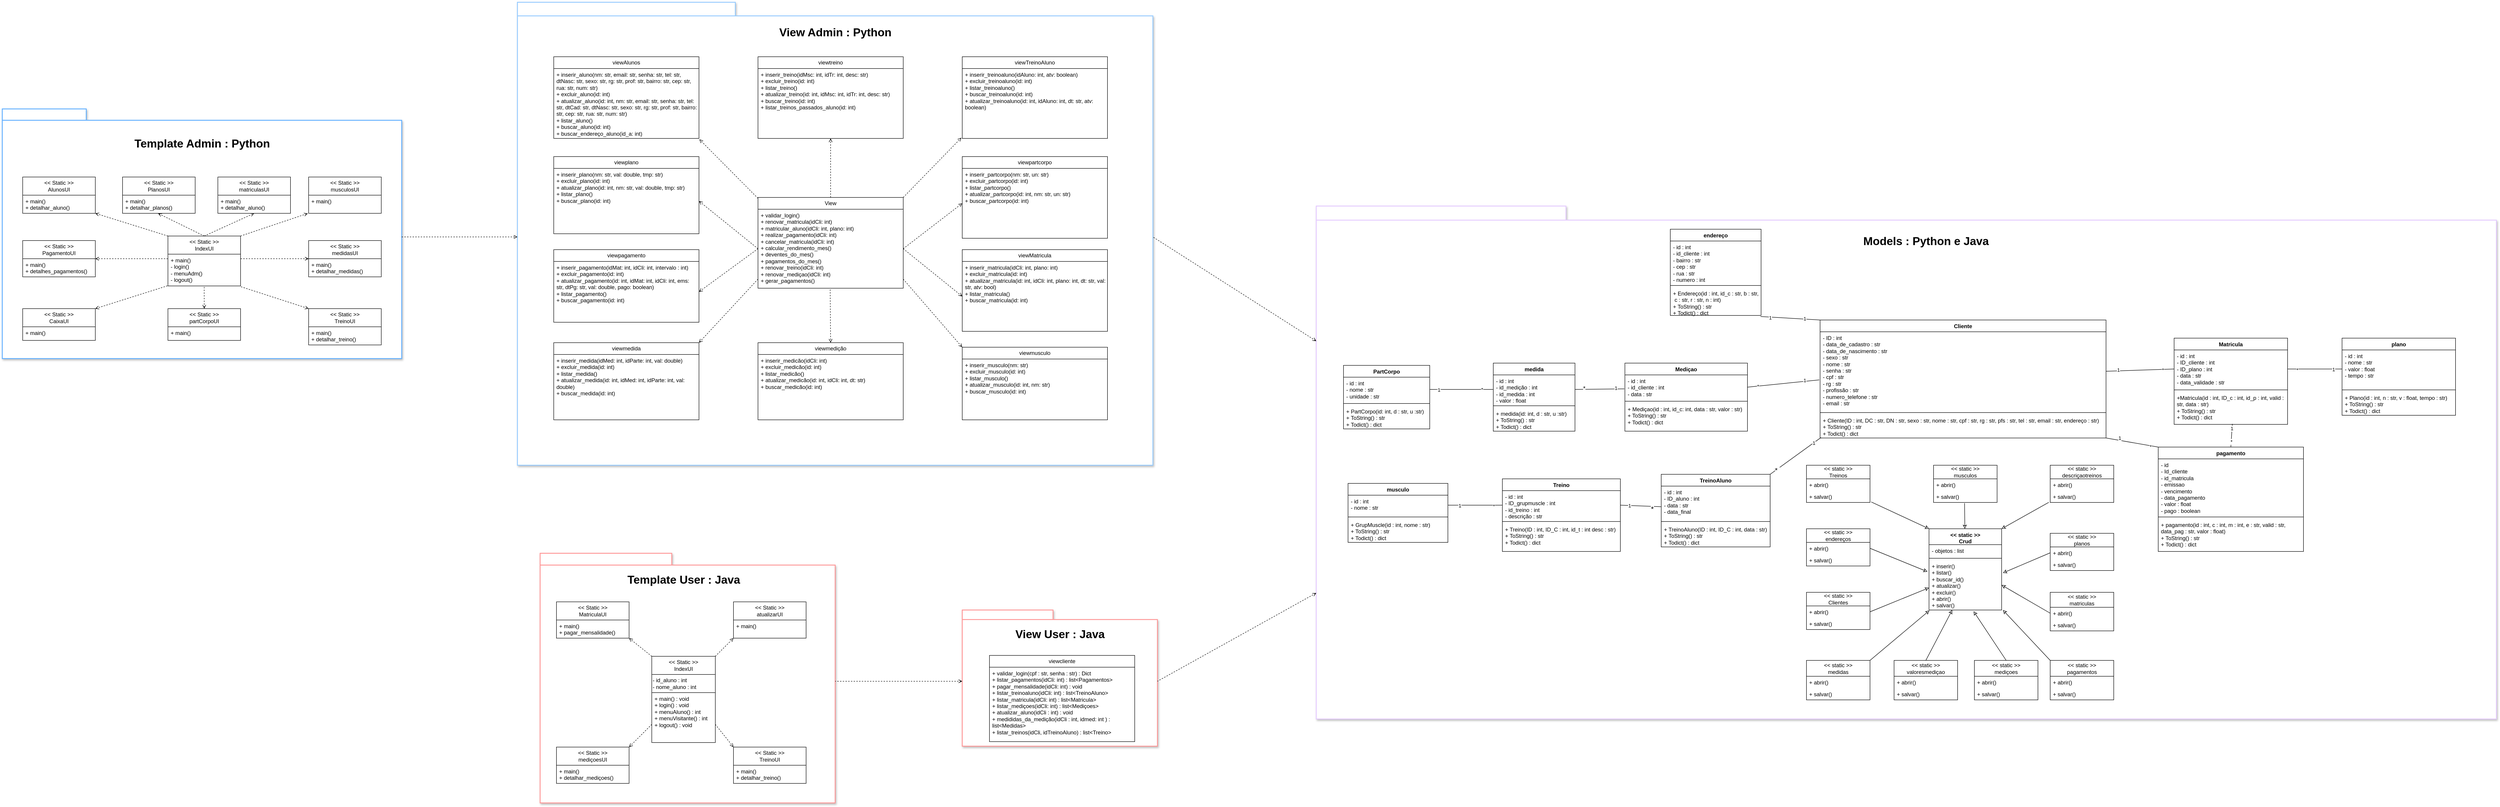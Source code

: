 <mxfile version="26.0.14">
  <diagram id="C5RBs43oDa-KdzZeNtuy" name="Page-1">
    <mxGraphModel dx="8232" dy="3398" grid="1" gridSize="10" guides="1" tooltips="1" connect="1" arrows="1" fold="1" page="1" pageScale="1" pageWidth="827" pageHeight="1169" math="0" shadow="0">
      <root>
        <mxCell id="WIyWlLk6GJQsqaUBKTNV-0" />
        <mxCell id="WIyWlLk6GJQsqaUBKTNV-1" parent="WIyWlLk6GJQsqaUBKTNV-0" />
        <mxCell id="xLwpl0vCefZQHkBtUd5V-339" value="" style="shape=folder;fontStyle=1;spacingTop=10;tabWidth=185;tabHeight=25;tabPosition=left;html=1;whiteSpace=wrap;fontFamily=Helvetica;fontSize=11;fontColor=default;labelBackgroundColor=default;strokeColor=#66B2FF;strokeWidth=2;perimeterSpacing=0;shadow=1;" parent="WIyWlLk6GJQsqaUBKTNV-1" vertex="1">
          <mxGeometry x="-3855" y="-175" width="880" height="550" as="geometry" />
        </mxCell>
        <mxCell id="xLwpl0vCefZQHkBtUd5V-284" value="" style="shape=folder;fontStyle=1;spacingTop=10;tabWidth=480;tabHeight=30;tabPosition=left;html=1;whiteSpace=wrap;shadow=1;strokeColor=#99CCFF;strokeWidth=2;perimeterSpacing=0;" parent="WIyWlLk6GJQsqaUBKTNV-1" vertex="1">
          <mxGeometry x="-2720" y="-410" width="1400" height="1020" as="geometry" />
        </mxCell>
        <mxCell id="xLwpl0vCefZQHkBtUd5V-0" value="" style="shape=folder;fontStyle=1;spacingTop=10;tabWidth=550;tabHeight=31;tabPosition=left;html=1;whiteSpace=wrap;strokeWidth=2;strokeColor=#E5CCFF;shadow=1;" parent="WIyWlLk6GJQsqaUBKTNV-1" vertex="1">
          <mxGeometry x="-960" y="39" width="2600" height="1130" as="geometry" />
        </mxCell>
        <mxCell id="xLwpl0vCefZQHkBtUd5V-126" value="Cliente" style="swimlane;fontStyle=1;align=center;verticalAlign=top;childLayout=stackLayout;horizontal=1;startSize=26;horizontalStack=0;resizeParent=1;resizeParentMax=0;resizeLast=0;collapsible=1;marginBottom=0;whiteSpace=wrap;html=1;fontFamily=Helvetica;" parent="WIyWlLk6GJQsqaUBKTNV-1" vertex="1">
          <mxGeometry x="150" y="290" width="630" height="260" as="geometry" />
        </mxCell>
        <mxCell id="xLwpl0vCefZQHkBtUd5V-127" value="- ID : int&lt;div&gt;&lt;div&gt;- data_de_cadastro : str&lt;/div&gt;&lt;div&gt;- data_de_nascimento : str&lt;/div&gt;&lt;div&gt;- sexo : str&lt;/div&gt;&lt;div&gt;- nome : str&lt;/div&gt;&lt;div&gt;- senha : str&amp;nbsp;&lt;/div&gt;&lt;div&gt;- cpf : str&lt;/div&gt;&lt;div&gt;- rg : str&lt;/div&gt;&lt;div&gt;- profissão : str&lt;/div&gt;&lt;div&gt;- numero_telefone : str&lt;/div&gt;&lt;div&gt;- email : str&lt;/div&gt;&lt;div&gt;&lt;br&gt;&lt;/div&gt;&lt;/div&gt;" style="text;strokeColor=none;fillColor=none;align=left;verticalAlign=top;spacingLeft=4;spacingRight=4;overflow=hidden;rotatable=0;points=[[0,0.5],[1,0.5]];portConstraint=eastwest;whiteSpace=wrap;html=1;fontFamily=Helvetica;" parent="xLwpl0vCefZQHkBtUd5V-126" vertex="1">
          <mxGeometry y="26" width="630" height="174" as="geometry" />
        </mxCell>
        <mxCell id="xLwpl0vCefZQHkBtUd5V-128" value="" style="line;strokeWidth=1;fillColor=none;align=left;verticalAlign=middle;spacingTop=-1;spacingLeft=3;spacingRight=3;rotatable=0;labelPosition=right;points=[];portConstraint=eastwest;strokeColor=inherit;fontFamily=Helvetica;" parent="xLwpl0vCefZQHkBtUd5V-126" vertex="1">
          <mxGeometry y="200" width="630" height="8" as="geometry" />
        </mxCell>
        <mxCell id="xLwpl0vCefZQHkBtUd5V-129" value="+ Cliente(ID : int, DC : str, DN : str, sexo : str, nome : str, cpf : str, rg : str, pfs : str, tel : str, email : str, endereço : str)&lt;div&gt;+ ToString() : str&lt;/div&gt;&lt;div&gt;+ Todict() : dict&lt;/div&gt;&lt;div&gt;&amp;nbsp;&lt;/div&gt;" style="text;strokeColor=none;fillColor=none;align=left;verticalAlign=top;spacingLeft=4;spacingRight=4;overflow=hidden;rotatable=0;points=[[0,0.5],[1,0.5]];portConstraint=eastwest;whiteSpace=wrap;html=1;fontFamily=Helvetica;" parent="xLwpl0vCefZQHkBtUd5V-126" vertex="1">
          <mxGeometry y="208" width="630" height="52" as="geometry" />
        </mxCell>
        <mxCell id="xLwpl0vCefZQHkBtUd5V-130" value="Mediçao" style="swimlane;fontStyle=1;align=center;verticalAlign=top;childLayout=stackLayout;horizontal=1;startSize=26;horizontalStack=0;resizeParent=1;resizeParentMax=0;resizeLast=0;collapsible=1;marginBottom=0;whiteSpace=wrap;html=1;fontFamily=Helvetica;" parent="WIyWlLk6GJQsqaUBKTNV-1" vertex="1">
          <mxGeometry x="-280" y="385" width="270" height="150" as="geometry" />
        </mxCell>
        <mxCell id="xLwpl0vCefZQHkBtUd5V-131" value="- id : int&lt;div&gt;- id_cliente : int&lt;/div&gt;&lt;div&gt;- data : str&lt;/div&gt;" style="text;strokeColor=none;fillColor=none;align=left;verticalAlign=top;spacingLeft=4;spacingRight=4;overflow=hidden;rotatable=0;points=[[0,0.5],[1,0.5]];portConstraint=eastwest;whiteSpace=wrap;html=1;fontFamily=Helvetica;" parent="xLwpl0vCefZQHkBtUd5V-130" vertex="1">
          <mxGeometry y="26" width="270" height="54" as="geometry" />
        </mxCell>
        <mxCell id="xLwpl0vCefZQHkBtUd5V-132" value="" style="line;strokeWidth=1;fillColor=none;align=left;verticalAlign=middle;spacingTop=-1;spacingLeft=3;spacingRight=3;rotatable=0;labelPosition=right;points=[];portConstraint=eastwest;strokeColor=inherit;fontFamily=Helvetica;" parent="xLwpl0vCefZQHkBtUd5V-130" vertex="1">
          <mxGeometry y="80" width="270" height="8" as="geometry" />
        </mxCell>
        <mxCell id="xLwpl0vCefZQHkBtUd5V-133" value="+ Mediçao(id : int, id_c: int, data : str, valor : str)&lt;div&gt;&lt;span style=&quot;background-color: transparent; color: light-dark(rgb(0, 0, 0), rgb(255, 255, 255));&quot;&gt;+ ToString() : str&lt;/span&gt;&lt;/div&gt;&lt;div&gt;+ Todict() : dict&lt;span style=&quot;background-color: transparent; color: light-dark(rgb(0, 0, 0), rgb(255, 255, 255));&quot;&gt;&lt;br&gt;&lt;/span&gt;&lt;/div&gt;" style="text;strokeColor=none;fillColor=none;align=left;verticalAlign=top;spacingLeft=4;spacingRight=4;overflow=hidden;rotatable=0;points=[[0,0.5],[1,0.5]];portConstraint=eastwest;whiteSpace=wrap;html=1;fontFamily=Helvetica;" parent="xLwpl0vCefZQHkBtUd5V-130" vertex="1">
          <mxGeometry y="88" width="270" height="62" as="geometry" />
        </mxCell>
        <mxCell id="xLwpl0vCefZQHkBtUd5V-134" value="Matricula" style="swimlane;fontStyle=1;align=center;verticalAlign=top;childLayout=stackLayout;horizontal=1;startSize=26;horizontalStack=0;resizeParent=1;resizeParentMax=0;resizeLast=0;collapsible=1;marginBottom=0;whiteSpace=wrap;html=1;fontFamily=Helvetica;" parent="WIyWlLk6GJQsqaUBKTNV-1" vertex="1">
          <mxGeometry x="930" y="330" width="250" height="190" as="geometry" />
        </mxCell>
        <mxCell id="xLwpl0vCefZQHkBtUd5V-135" value="- id : int&lt;div&gt;- ID_cliente : int&lt;/div&gt;&lt;div&gt;- ID_plano : int&lt;/div&gt;&lt;div&gt;- data : str&lt;/div&gt;&lt;div&gt;- data_validade : str&lt;/div&gt;" style="text;strokeColor=none;fillColor=none;align=left;verticalAlign=top;spacingLeft=4;spacingRight=4;overflow=hidden;rotatable=0;points=[[0,0.5],[1,0.5]];portConstraint=eastwest;whiteSpace=wrap;html=1;fontFamily=Helvetica;" parent="xLwpl0vCefZQHkBtUd5V-134" vertex="1">
          <mxGeometry y="26" width="250" height="84" as="geometry" />
        </mxCell>
        <mxCell id="xLwpl0vCefZQHkBtUd5V-136" value="" style="line;strokeWidth=1;fillColor=none;align=left;verticalAlign=middle;spacingTop=-1;spacingLeft=3;spacingRight=3;rotatable=0;labelPosition=right;points=[];portConstraint=eastwest;strokeColor=inherit;fontFamily=Helvetica;" parent="xLwpl0vCefZQHkBtUd5V-134" vertex="1">
          <mxGeometry y="110" width="250" height="8" as="geometry" />
        </mxCell>
        <mxCell id="xLwpl0vCefZQHkBtUd5V-137" value="+Matricula(id : int, ID_c : int, id_p : int, valid : str, data : str&lt;span style=&quot;background-color: transparent; color: light-dark(rgb(0, 0, 0), rgb(255, 255, 255));&quot;&gt;)&lt;/span&gt;&lt;div&gt;+ ToString() : str&lt;span style=&quot;background-color: transparent; color: light-dark(rgb(0, 0, 0), rgb(255, 255, 255));&quot;&gt;&lt;br&gt;&lt;/span&gt;&lt;/div&gt;&lt;div&gt;+ Todict() : dict&lt;br&gt;&lt;/div&gt;" style="text;strokeColor=none;fillColor=none;align=left;verticalAlign=top;spacingLeft=4;spacingRight=4;overflow=hidden;rotatable=0;points=[[0,0.5],[1,0.5]];portConstraint=eastwest;whiteSpace=wrap;html=1;fontFamily=Helvetica;" parent="xLwpl0vCefZQHkBtUd5V-134" vertex="1">
          <mxGeometry y="118" width="250" height="72" as="geometry" />
        </mxCell>
        <mxCell id="xLwpl0vCefZQHkBtUd5V-138" value="pagamento" style="swimlane;fontStyle=1;align=center;verticalAlign=top;childLayout=stackLayout;horizontal=1;startSize=26;horizontalStack=0;resizeParent=1;resizeParentMax=0;resizeLast=0;collapsible=1;marginBottom=0;whiteSpace=wrap;html=1;fontFamily=Helvetica;" parent="WIyWlLk6GJQsqaUBKTNV-1" vertex="1">
          <mxGeometry x="895" y="570" width="320" height="230" as="geometry" />
        </mxCell>
        <mxCell id="xLwpl0vCefZQHkBtUd5V-139" value="- id&lt;div&gt;- Id_cliente&lt;/div&gt;&lt;div&gt;- id_matricula&lt;/div&gt;&lt;div&gt;- emissao&lt;/div&gt;&lt;div&gt;- vencimento&lt;/div&gt;&lt;div&gt;- data_pagamento&lt;/div&gt;&lt;div&gt;- valor : float&lt;/div&gt;&lt;div&gt;- pago : boolean&lt;/div&gt;" style="text;strokeColor=none;fillColor=none;align=left;verticalAlign=top;spacingLeft=4;spacingRight=4;overflow=hidden;rotatable=0;points=[[0,0.5],[1,0.5]];portConstraint=eastwest;whiteSpace=wrap;html=1;fontFamily=Helvetica;" parent="xLwpl0vCefZQHkBtUd5V-138" vertex="1">
          <mxGeometry y="26" width="320" height="124" as="geometry" />
        </mxCell>
        <mxCell id="xLwpl0vCefZQHkBtUd5V-140" value="" style="line;strokeWidth=1;fillColor=none;align=left;verticalAlign=middle;spacingTop=-1;spacingLeft=3;spacingRight=3;rotatable=0;labelPosition=right;points=[];portConstraint=eastwest;strokeColor=inherit;fontFamily=Helvetica;" parent="xLwpl0vCefZQHkBtUd5V-138" vertex="1">
          <mxGeometry y="150" width="320" height="8" as="geometry" />
        </mxCell>
        <mxCell id="xLwpl0vCefZQHkBtUd5V-141" value="+ pagamento(id : int, c : int, m : int, e : str, valid : str, data_pag : str, valor : float)&lt;div&gt;+ ToString() : str&lt;br&gt;&lt;/div&gt;&lt;div&gt;+ Todict() : dict&lt;br&gt;&lt;/div&gt;" style="text;strokeColor=none;fillColor=none;align=left;verticalAlign=top;spacingLeft=4;spacingRight=4;overflow=hidden;rotatable=0;points=[[0,0.5],[1,0.5]];portConstraint=eastwest;whiteSpace=wrap;html=1;fontFamily=Helvetica;" parent="xLwpl0vCefZQHkBtUd5V-138" vertex="1">
          <mxGeometry y="158" width="320" height="72" as="geometry" />
        </mxCell>
        <mxCell id="xLwpl0vCefZQHkBtUd5V-142" value="TreinoAluno" style="swimlane;fontStyle=1;align=center;verticalAlign=top;childLayout=stackLayout;horizontal=1;startSize=26;horizontalStack=0;resizeParent=1;resizeParentMax=0;resizeLast=0;collapsible=1;marginBottom=0;whiteSpace=wrap;html=1;fontFamily=Helvetica;" parent="WIyWlLk6GJQsqaUBKTNV-1" vertex="1">
          <mxGeometry x="-200" y="630" width="240" height="160" as="geometry" />
        </mxCell>
        <mxCell id="xLwpl0vCefZQHkBtUd5V-143" value="- id : int&lt;div&gt;- ID_aluno : int&lt;/div&gt;&lt;div&gt;- data : str&lt;/div&gt;&lt;div&gt;- data_final&lt;/div&gt;" style="text;strokeColor=none;fillColor=none;align=left;verticalAlign=top;spacingLeft=4;spacingRight=4;overflow=hidden;rotatable=0;points=[[0,0.5],[1,0.5]];portConstraint=eastwest;whiteSpace=wrap;html=1;fontFamily=Helvetica;" parent="xLwpl0vCefZQHkBtUd5V-142" vertex="1">
          <mxGeometry y="26" width="240" height="74" as="geometry" />
        </mxCell>
        <mxCell id="xLwpl0vCefZQHkBtUd5V-144" value="" style="line;strokeWidth=1;fillColor=none;align=left;verticalAlign=middle;spacingTop=-1;spacingLeft=3;spacingRight=3;rotatable=0;labelPosition=right;points=[];portConstraint=eastwest;strokeColor=inherit;fontFamily=Helvetica;" parent="xLwpl0vCefZQHkBtUd5V-142" vertex="1">
          <mxGeometry y="100" width="240" height="8" as="geometry" />
        </mxCell>
        <mxCell id="xLwpl0vCefZQHkBtUd5V-145" value="+ TreinoAluno(ID : int, ID_C : int, data : str)&lt;div&gt;+ ToString() : str&lt;br&gt;&lt;/div&gt;&lt;div&gt;+ Todict() : dict&lt;br&gt;&lt;/div&gt;" style="text;strokeColor=none;fillColor=none;align=left;verticalAlign=top;spacingLeft=4;spacingRight=4;overflow=hidden;rotatable=0;points=[[0,0.5],[1,0.5]];portConstraint=eastwest;whiteSpace=wrap;html=1;fontFamily=Helvetica;" parent="xLwpl0vCefZQHkBtUd5V-142" vertex="1">
          <mxGeometry y="108" width="240" height="52" as="geometry" />
        </mxCell>
        <mxCell id="xLwpl0vCefZQHkBtUd5V-146" value="&lt;div&gt;&amp;lt;&amp;lt; static &amp;gt;&amp;gt;&lt;/div&gt;Crud" style="swimlane;fontStyle=1;align=center;verticalAlign=top;childLayout=stackLayout;horizontal=1;startSize=35;horizontalStack=0;resizeParent=1;resizeParentMax=0;resizeLast=0;collapsible=1;marginBottom=0;whiteSpace=wrap;html=1;fontFamily=Helvetica;" parent="WIyWlLk6GJQsqaUBKTNV-1" vertex="1">
          <mxGeometry x="390" y="750" width="160" height="179" as="geometry" />
        </mxCell>
        <mxCell id="xLwpl0vCefZQHkBtUd5V-147" value="- objetos : list" style="text;strokeColor=none;fillColor=none;align=left;verticalAlign=top;spacingLeft=4;spacingRight=4;overflow=hidden;rotatable=0;points=[[0,0.5],[1,0.5]];portConstraint=eastwest;whiteSpace=wrap;html=1;fontFamily=Helvetica;" parent="xLwpl0vCefZQHkBtUd5V-146" vertex="1">
          <mxGeometry y="35" width="160" height="26" as="geometry" />
        </mxCell>
        <mxCell id="xLwpl0vCefZQHkBtUd5V-148" value="" style="line;strokeWidth=1;fillColor=none;align=left;verticalAlign=middle;spacingTop=-1;spacingLeft=3;spacingRight=3;rotatable=0;labelPosition=right;points=[];portConstraint=eastwest;strokeColor=inherit;fontFamily=Helvetica;" parent="xLwpl0vCefZQHkBtUd5V-146" vertex="1">
          <mxGeometry y="61" width="160" height="8" as="geometry" />
        </mxCell>
        <mxCell id="xLwpl0vCefZQHkBtUd5V-149" value="+ inserir()&lt;div&gt;+ listar()&lt;/div&gt;&lt;div&gt;+ buscar_id()&lt;/div&gt;&lt;div&gt;+ atualizar()&lt;/div&gt;&lt;div&gt;+ excluir()&lt;/div&gt;&lt;div&gt;+ abrir()&lt;/div&gt;&lt;div&gt;+ salvar()&lt;/div&gt;" style="text;strokeColor=none;fillColor=none;align=left;verticalAlign=top;spacingLeft=4;spacingRight=4;overflow=hidden;rotatable=0;points=[[0,0.5],[1,0.5]];portConstraint=eastwest;whiteSpace=wrap;html=1;fontFamily=Helvetica;" parent="xLwpl0vCefZQHkBtUd5V-146" vertex="1">
          <mxGeometry y="69" width="160" height="110" as="geometry" />
        </mxCell>
        <mxCell id="xLwpl0vCefZQHkBtUd5V-150" value="&lt;div&gt;&amp;lt;&amp;lt; static &amp;gt;&amp;gt;&lt;br&gt;&lt;/div&gt;pagamentos" style="swimlane;fontStyle=0;childLayout=stackLayout;horizontal=1;startSize=35;fillColor=none;horizontalStack=0;resizeParent=1;resizeParentMax=0;resizeLast=0;collapsible=1;marginBottom=0;whiteSpace=wrap;html=1;fontFamily=Helvetica;" parent="WIyWlLk6GJQsqaUBKTNV-1" vertex="1">
          <mxGeometry x="657" y="1040" width="140" height="87" as="geometry" />
        </mxCell>
        <mxCell id="xLwpl0vCefZQHkBtUd5V-151" value="+ abrir()" style="text;strokeColor=none;fillColor=none;align=left;verticalAlign=top;spacingLeft=4;spacingRight=4;overflow=hidden;rotatable=0;points=[[0,0.5],[1,0.5]];portConstraint=eastwest;whiteSpace=wrap;html=1;fontFamily=Helvetica;" parent="xLwpl0vCefZQHkBtUd5V-150" vertex="1">
          <mxGeometry y="35" width="140" height="26" as="geometry" />
        </mxCell>
        <mxCell id="xLwpl0vCefZQHkBtUd5V-152" value="+ salvar()" style="text;strokeColor=none;fillColor=none;align=left;verticalAlign=top;spacingLeft=4;spacingRight=4;overflow=hidden;rotatable=0;points=[[0,0.5],[1,0.5]];portConstraint=eastwest;whiteSpace=wrap;html=1;fontFamily=Helvetica;" parent="xLwpl0vCefZQHkBtUd5V-150" vertex="1">
          <mxGeometry y="61" width="140" height="26" as="geometry" />
        </mxCell>
        <mxCell id="xLwpl0vCefZQHkBtUd5V-153" style="edgeStyle=none;shape=connector;rounded=0;orthogonalLoop=1;jettySize=auto;html=1;exitX=0.5;exitY=0;exitDx=0;exitDy=0;strokeColor=default;align=center;verticalAlign=middle;fontFamily=Helvetica;fontSize=11;fontColor=default;labelBackgroundColor=default;endArrow=classic;endFill=0;" parent="WIyWlLk6GJQsqaUBKTNV-1" source="xLwpl0vCefZQHkBtUd5V-154" target="xLwpl0vCefZQHkBtUd5V-149" edge="1">
          <mxGeometry relative="1" as="geometry" />
        </mxCell>
        <mxCell id="xLwpl0vCefZQHkBtUd5V-154" value="&lt;div&gt;&amp;lt;&amp;lt; static &amp;gt;&amp;gt;&lt;br&gt;&lt;/div&gt;valoresmediçao" style="swimlane;fontStyle=0;childLayout=stackLayout;horizontal=1;startSize=35;fillColor=none;horizontalStack=0;resizeParent=1;resizeParentMax=0;resizeLast=0;collapsible=1;marginBottom=0;whiteSpace=wrap;html=1;fontFamily=Helvetica;" parent="WIyWlLk6GJQsqaUBKTNV-1" vertex="1">
          <mxGeometry x="313" y="1040" width="140" height="87" as="geometry" />
        </mxCell>
        <mxCell id="xLwpl0vCefZQHkBtUd5V-155" value="+ abrir()" style="text;strokeColor=none;fillColor=none;align=left;verticalAlign=top;spacingLeft=4;spacingRight=4;overflow=hidden;rotatable=0;points=[[0,0.5],[1,0.5]];portConstraint=eastwest;whiteSpace=wrap;html=1;fontFamily=Helvetica;" parent="xLwpl0vCefZQHkBtUd5V-154" vertex="1">
          <mxGeometry y="35" width="140" height="26" as="geometry" />
        </mxCell>
        <mxCell id="xLwpl0vCefZQHkBtUd5V-156" value="+ salvar()" style="text;strokeColor=none;fillColor=none;align=left;verticalAlign=top;spacingLeft=4;spacingRight=4;overflow=hidden;rotatable=0;points=[[0,0.5],[1,0.5]];portConstraint=eastwest;whiteSpace=wrap;html=1;fontFamily=Helvetica;" parent="xLwpl0vCefZQHkBtUd5V-154" vertex="1">
          <mxGeometry y="61" width="140" height="26" as="geometry" />
        </mxCell>
        <mxCell id="xLwpl0vCefZQHkBtUd5V-157" value="&lt;div&gt;&amp;lt;&amp;lt; static &amp;gt;&amp;gt;&lt;br&gt;&lt;/div&gt;medidas" style="swimlane;fontStyle=0;childLayout=stackLayout;horizontal=1;startSize=35;fillColor=none;horizontalStack=0;resizeParent=1;resizeParentMax=0;resizeLast=0;collapsible=1;marginBottom=0;whiteSpace=wrap;html=1;fontFamily=Helvetica;" parent="WIyWlLk6GJQsqaUBKTNV-1" vertex="1">
          <mxGeometry x="120" y="1040" width="140" height="87" as="geometry" />
        </mxCell>
        <mxCell id="xLwpl0vCefZQHkBtUd5V-158" value="+ abrir()" style="text;strokeColor=none;fillColor=none;align=left;verticalAlign=top;spacingLeft=4;spacingRight=4;overflow=hidden;rotatable=0;points=[[0,0.5],[1,0.5]];portConstraint=eastwest;whiteSpace=wrap;html=1;fontFamily=Helvetica;" parent="xLwpl0vCefZQHkBtUd5V-157" vertex="1">
          <mxGeometry y="35" width="140" height="26" as="geometry" />
        </mxCell>
        <mxCell id="xLwpl0vCefZQHkBtUd5V-159" value="+ salvar()" style="text;strokeColor=none;fillColor=none;align=left;verticalAlign=top;spacingLeft=4;spacingRight=4;overflow=hidden;rotatable=0;points=[[0,0.5],[1,0.5]];portConstraint=eastwest;whiteSpace=wrap;html=1;fontFamily=Helvetica;" parent="xLwpl0vCefZQHkBtUd5V-157" vertex="1">
          <mxGeometry y="61" width="140" height="26" as="geometry" />
        </mxCell>
        <mxCell id="xLwpl0vCefZQHkBtUd5V-160" value="&lt;div&gt;&amp;lt;&amp;lt; static &amp;gt;&amp;gt;&lt;br&gt;&lt;/div&gt;Clientes" style="swimlane;fontStyle=0;childLayout=stackLayout;horizontal=1;startSize=30;fillColor=none;horizontalStack=0;resizeParent=1;resizeParentMax=0;resizeLast=0;collapsible=1;marginBottom=0;whiteSpace=wrap;html=1;fontFamily=Helvetica;" parent="WIyWlLk6GJQsqaUBKTNV-1" vertex="1">
          <mxGeometry x="120" y="890" width="140" height="82" as="geometry" />
        </mxCell>
        <mxCell id="xLwpl0vCefZQHkBtUd5V-161" value="+ abrir()" style="text;strokeColor=none;fillColor=none;align=left;verticalAlign=top;spacingLeft=4;spacingRight=4;overflow=hidden;rotatable=0;points=[[0,0.5],[1,0.5]];portConstraint=eastwest;whiteSpace=wrap;html=1;fontFamily=Helvetica;" parent="xLwpl0vCefZQHkBtUd5V-160" vertex="1">
          <mxGeometry y="30" width="140" height="26" as="geometry" />
        </mxCell>
        <mxCell id="xLwpl0vCefZQHkBtUd5V-162" value="+ salvar()" style="text;strokeColor=none;fillColor=none;align=left;verticalAlign=top;spacingLeft=4;spacingRight=4;overflow=hidden;rotatable=0;points=[[0,0.5],[1,0.5]];portConstraint=eastwest;whiteSpace=wrap;html=1;fontFamily=Helvetica;" parent="xLwpl0vCefZQHkBtUd5V-160" vertex="1">
          <mxGeometry y="56" width="140" height="26" as="geometry" />
        </mxCell>
        <mxCell id="xLwpl0vCefZQHkBtUd5V-163" value="&lt;div&gt;&amp;lt;&amp;lt; static &amp;gt;&amp;gt;&lt;br&gt;&lt;/div&gt;matriculas" style="swimlane;fontStyle=0;childLayout=stackLayout;horizontal=1;startSize=33;fillColor=none;horizontalStack=0;resizeParent=1;resizeParentMax=0;resizeLast=0;collapsible=1;marginBottom=0;whiteSpace=wrap;html=1;fontFamily=Helvetica;" parent="WIyWlLk6GJQsqaUBKTNV-1" vertex="1">
          <mxGeometry x="657" y="890" width="140" height="85" as="geometry" />
        </mxCell>
        <mxCell id="xLwpl0vCefZQHkBtUd5V-164" value="+ abrir()" style="text;strokeColor=none;fillColor=none;align=left;verticalAlign=top;spacingLeft=4;spacingRight=4;overflow=hidden;rotatable=0;points=[[0,0.5],[1,0.5]];portConstraint=eastwest;whiteSpace=wrap;html=1;fontFamily=Helvetica;" parent="xLwpl0vCefZQHkBtUd5V-163" vertex="1">
          <mxGeometry y="33" width="140" height="26" as="geometry" />
        </mxCell>
        <mxCell id="xLwpl0vCefZQHkBtUd5V-165" value="+ salvar()" style="text;strokeColor=none;fillColor=none;align=left;verticalAlign=top;spacingLeft=4;spacingRight=4;overflow=hidden;rotatable=0;points=[[0,0.5],[1,0.5]];portConstraint=eastwest;whiteSpace=wrap;html=1;fontFamily=Helvetica;" parent="xLwpl0vCefZQHkBtUd5V-163" vertex="1">
          <mxGeometry y="59" width="140" height="26" as="geometry" />
        </mxCell>
        <mxCell id="xLwpl0vCefZQHkBtUd5V-166" style="edgeStyle=none;shape=connector;rounded=0;orthogonalLoop=1;jettySize=auto;html=1;exitX=1;exitY=0.5;exitDx=0;exitDy=0;strokeColor=default;align=center;verticalAlign=middle;fontFamily=Helvetica;fontSize=11;fontColor=default;labelBackgroundColor=default;endArrow=classic;endFill=0;" parent="WIyWlLk6GJQsqaUBKTNV-1" source="xLwpl0vCefZQHkBtUd5V-161" edge="1">
          <mxGeometry relative="1" as="geometry">
            <mxPoint x="390" y="880" as="targetPoint" />
          </mxGeometry>
        </mxCell>
        <mxCell id="xLwpl0vCefZQHkBtUd5V-167" style="edgeStyle=none;shape=connector;rounded=0;orthogonalLoop=1;jettySize=auto;html=1;exitX=1;exitY=0.5;exitDx=0;exitDy=0;entryX=-0.003;entryY=0.609;entryDx=0;entryDy=0;entryPerimeter=0;strokeColor=default;align=center;verticalAlign=middle;fontFamily=Helvetica;fontSize=11;fontColor=default;labelBackgroundColor=default;endArrow=none;endFill=0;startFill=0;" parent="WIyWlLk6GJQsqaUBKTNV-1" source="xLwpl0vCefZQHkBtUd5V-131" target="xLwpl0vCefZQHkBtUd5V-127" edge="1">
          <mxGeometry relative="1" as="geometry" />
        </mxCell>
        <mxCell id="xLwpl0vCefZQHkBtUd5V-168" value="*" style="edgeLabel;html=1;align=center;verticalAlign=middle;resizable=0;points=[];fontFamily=Helvetica;fontSize=11;fontColor=default;labelBackgroundColor=default;" parent="xLwpl0vCefZQHkBtUd5V-167" vertex="1" connectable="0">
          <mxGeometry x="-0.709" relative="1" as="geometry">
            <mxPoint as="offset" />
          </mxGeometry>
        </mxCell>
        <mxCell id="xLwpl0vCefZQHkBtUd5V-169" value="1" style="edgeLabel;html=1;align=center;verticalAlign=middle;resizable=0;points=[];fontFamily=Helvetica;fontSize=11;fontColor=default;labelBackgroundColor=default;" parent="xLwpl0vCefZQHkBtUd5V-167" vertex="1" connectable="0">
          <mxGeometry x="0.444" y="-1" relative="1" as="geometry">
            <mxPoint x="12" y="-5" as="offset" />
          </mxGeometry>
        </mxCell>
        <mxCell id="xLwpl0vCefZQHkBtUd5V-170" style="edgeStyle=none;shape=connector;rounded=0;orthogonalLoop=1;jettySize=auto;html=1;exitX=0;exitY=0.5;exitDx=0;exitDy=0;entryX=1;entryY=0.5;entryDx=0;entryDy=0;strokeColor=default;align=center;verticalAlign=middle;fontFamily=Helvetica;fontSize=11;fontColor=default;labelBackgroundColor=default;endArrow=none;endFill=0;startFill=0;" parent="WIyWlLk6GJQsqaUBKTNV-1" source="xLwpl0vCefZQHkBtUd5V-135" target="xLwpl0vCefZQHkBtUd5V-127" edge="1">
          <mxGeometry relative="1" as="geometry" />
        </mxCell>
        <mxCell id="xLwpl0vCefZQHkBtUd5V-171" value="*" style="edgeLabel;html=1;align=center;verticalAlign=middle;resizable=0;points=[];fontFamily=Helvetica;fontSize=11;fontColor=default;labelBackgroundColor=default;" parent="xLwpl0vCefZQHkBtUd5V-170" vertex="1" connectable="0">
          <mxGeometry x="-0.66" relative="1" as="geometry">
            <mxPoint y="1" as="offset" />
          </mxGeometry>
        </mxCell>
        <mxCell id="xLwpl0vCefZQHkBtUd5V-172" value="1" style="edgeLabel;html=1;align=center;verticalAlign=middle;resizable=0;points=[];fontFamily=Helvetica;fontSize=11;fontColor=default;labelBackgroundColor=default;" parent="xLwpl0vCefZQHkBtUd5V-170" vertex="1" connectable="0">
          <mxGeometry x="0.64" y="-2" relative="1" as="geometry">
            <mxPoint as="offset" />
          </mxGeometry>
        </mxCell>
        <mxCell id="xLwpl0vCefZQHkBtUd5V-173" style="edgeStyle=none;shape=connector;rounded=0;orthogonalLoop=1;jettySize=auto;html=1;exitX=0;exitY=0;exitDx=0;exitDy=0;entryX=1;entryY=1;entryDx=0;entryDy=0;entryPerimeter=0;strokeColor=default;align=center;verticalAlign=middle;fontFamily=Helvetica;fontSize=11;fontColor=default;labelBackgroundColor=default;startFill=0;endArrow=none;endFill=0;" parent="WIyWlLk6GJQsqaUBKTNV-1" source="xLwpl0vCefZQHkBtUd5V-138" target="xLwpl0vCefZQHkBtUd5V-129" edge="1">
          <mxGeometry relative="1" as="geometry" />
        </mxCell>
        <mxCell id="xLwpl0vCefZQHkBtUd5V-174" value="1" style="edgeLabel;html=1;align=center;verticalAlign=middle;resizable=0;points=[];fontFamily=Helvetica;fontSize=11;fontColor=default;labelBackgroundColor=default;" parent="xLwpl0vCefZQHkBtUd5V-173" vertex="1" connectable="0">
          <mxGeometry x="-0.353" y="2" relative="1" as="geometry">
            <mxPoint x="-47" y="-16" as="offset" />
          </mxGeometry>
        </mxCell>
        <mxCell id="xLwpl0vCefZQHkBtUd5V-175" value="*" style="edgeLabel;html=1;align=center;verticalAlign=middle;resizable=0;points=[];fontFamily=Helvetica;fontSize=11;fontColor=default;labelBackgroundColor=default;" parent="xLwpl0vCefZQHkBtUd5V-173" vertex="1" connectable="0">
          <mxGeometry x="-0.305" y="-1" relative="1" as="geometry">
            <mxPoint x="22" y="7" as="offset" />
          </mxGeometry>
        </mxCell>
        <mxCell id="xLwpl0vCefZQHkBtUd5V-176" style="edgeStyle=none;shape=connector;rounded=0;orthogonalLoop=1;jettySize=auto;html=1;exitX=1;exitY=0;exitDx=0;exitDy=0;entryX=0.003;entryY=0.982;entryDx=0;entryDy=0;entryPerimeter=0;strokeColor=default;align=center;verticalAlign=middle;fontFamily=Helvetica;fontSize=11;fontColor=default;labelBackgroundColor=default;startFill=0;endArrow=none;endFill=0;" parent="WIyWlLk6GJQsqaUBKTNV-1" source="xLwpl0vCefZQHkBtUd5V-142" target="xLwpl0vCefZQHkBtUd5V-129" edge="1">
          <mxGeometry relative="1" as="geometry" />
        </mxCell>
        <mxCell id="xLwpl0vCefZQHkBtUd5V-177" value="1" style="edgeLabel;html=1;align=center;verticalAlign=middle;resizable=0;points=[];fontFamily=Helvetica;fontSize=11;fontColor=default;labelBackgroundColor=default;" parent="xLwpl0vCefZQHkBtUd5V-176" vertex="1" connectable="0">
          <mxGeometry x="0.711" relative="1" as="geometry">
            <mxPoint as="offset" />
          </mxGeometry>
        </mxCell>
        <mxCell id="xLwpl0vCefZQHkBtUd5V-178" value="*&amp;nbsp;" style="edgeLabel;html=1;align=center;verticalAlign=middle;resizable=0;points=[];fontFamily=Helvetica;fontSize=15;fontColor=default;labelBackgroundColor=default;" parent="xLwpl0vCefZQHkBtUd5V-176" vertex="1" connectable="0">
          <mxGeometry x="-0.695" y="-2" relative="1" as="geometry">
            <mxPoint x="-3" as="offset" />
          </mxGeometry>
        </mxCell>
        <mxCell id="xLwpl0vCefZQHkBtUd5V-179" value="medida" style="swimlane;fontStyle=1;align=center;verticalAlign=top;childLayout=stackLayout;horizontal=1;startSize=26;horizontalStack=0;resizeParent=1;resizeParentMax=0;resizeLast=0;collapsible=1;marginBottom=0;whiteSpace=wrap;html=1;" parent="WIyWlLk6GJQsqaUBKTNV-1" vertex="1">
          <mxGeometry x="-570" y="385" width="180" height="150" as="geometry" />
        </mxCell>
        <mxCell id="xLwpl0vCefZQHkBtUd5V-180" value="- id : int&lt;div&gt;- id_medição : int&lt;/div&gt;&lt;div&gt;- id_medida : int&lt;/div&gt;&lt;div&gt;- valor : float&lt;br&gt;&lt;/div&gt;" style="text;strokeColor=none;fillColor=none;align=left;verticalAlign=top;spacingLeft=4;spacingRight=4;overflow=hidden;rotatable=0;points=[[0,0.5],[1,0.5]];portConstraint=eastwest;whiteSpace=wrap;html=1;" parent="xLwpl0vCefZQHkBtUd5V-179" vertex="1">
          <mxGeometry y="26" width="180" height="64" as="geometry" />
        </mxCell>
        <mxCell id="xLwpl0vCefZQHkBtUd5V-181" value="" style="line;strokeWidth=1;fillColor=none;align=left;verticalAlign=middle;spacingTop=-1;spacingLeft=3;spacingRight=3;rotatable=0;labelPosition=right;points=[];portConstraint=eastwest;strokeColor=inherit;" parent="xLwpl0vCefZQHkBtUd5V-179" vertex="1">
          <mxGeometry y="90" width="180" height="8" as="geometry" />
        </mxCell>
        <mxCell id="xLwpl0vCefZQHkBtUd5V-182" value="+ medida(id: int, d : str, u :str)&lt;div&gt;+ ToString() : str&lt;br&gt;&lt;/div&gt;&lt;div&gt;+ Todict() : dict&lt;br&gt;&lt;/div&gt;&lt;div&gt;&lt;br&gt;&lt;/div&gt;" style="text;strokeColor=none;fillColor=none;align=left;verticalAlign=top;spacingLeft=4;spacingRight=4;overflow=hidden;rotatable=0;points=[[0,0.5],[1,0.5]];portConstraint=eastwest;whiteSpace=wrap;html=1;" parent="xLwpl0vCefZQHkBtUd5V-179" vertex="1">
          <mxGeometry y="98" width="180" height="52" as="geometry" />
        </mxCell>
        <mxCell id="xLwpl0vCefZQHkBtUd5V-183" value="endereço" style="swimlane;fontStyle=1;align=center;verticalAlign=top;childLayout=stackLayout;horizontal=1;startSize=26;horizontalStack=0;resizeParent=1;resizeParentMax=0;resizeLast=0;collapsible=1;marginBottom=0;whiteSpace=wrap;html=1;" parent="WIyWlLk6GJQsqaUBKTNV-1" vertex="1">
          <mxGeometry x="-180" y="90" width="200" height="190" as="geometry" />
        </mxCell>
        <mxCell id="xLwpl0vCefZQHkBtUd5V-184" value="&lt;div&gt;- id : int&lt;/div&gt;&lt;div&gt;- id_cliente : int&lt;/div&gt;- bairro : str&lt;div&gt;- cep : str&lt;/div&gt;&lt;div&gt;- rua : str&lt;/div&gt;&lt;div&gt;- numero : int&lt;/div&gt;" style="text;strokeColor=none;fillColor=none;align=left;verticalAlign=top;spacingLeft=4;spacingRight=4;overflow=hidden;rotatable=0;points=[[0,0.5],[1,0.5]];portConstraint=eastwest;whiteSpace=wrap;html=1;" parent="xLwpl0vCefZQHkBtUd5V-183" vertex="1">
          <mxGeometry y="26" width="200" height="94" as="geometry" />
        </mxCell>
        <mxCell id="xLwpl0vCefZQHkBtUd5V-185" value="" style="line;strokeWidth=1;fillColor=none;align=left;verticalAlign=middle;spacingTop=-1;spacingLeft=3;spacingRight=3;rotatable=0;labelPosition=right;points=[];portConstraint=eastwest;strokeColor=inherit;" parent="xLwpl0vCefZQHkBtUd5V-183" vertex="1">
          <mxGeometry y="120" width="200" height="8" as="geometry" />
        </mxCell>
        <mxCell id="xLwpl0vCefZQHkBtUd5V-186" value="+ Endereço(id : int, id_c : str, b : str,&lt;div&gt;&amp;nbsp;c : str, r : str, n : int)&lt;/div&gt;&lt;div&gt;+ ToString() : str&lt;br&gt;&lt;/div&gt;&lt;div&gt;+ Todict() : dict&lt;br&gt;&lt;/div&gt;" style="text;strokeColor=none;fillColor=none;align=left;verticalAlign=top;spacingLeft=4;spacingRight=4;overflow=hidden;rotatable=0;points=[[0,0.5],[1,0.5]];portConstraint=eastwest;whiteSpace=wrap;html=1;" parent="xLwpl0vCefZQHkBtUd5V-183" vertex="1">
          <mxGeometry y="128" width="200" height="62" as="geometry" />
        </mxCell>
        <mxCell id="xLwpl0vCefZQHkBtUd5V-187" style="rounded=0;orthogonalLoop=1;jettySize=auto;html=1;exitX=1;exitY=0.5;exitDx=0;exitDy=0;entryX=-0.005;entryY=0.569;entryDx=0;entryDy=0;endArrow=none;startFill=0;entryPerimeter=0;" parent="WIyWlLk6GJQsqaUBKTNV-1" source="xLwpl0vCefZQHkBtUd5V-180" target="xLwpl0vCefZQHkBtUd5V-131" edge="1">
          <mxGeometry relative="1" as="geometry" />
        </mxCell>
        <mxCell id="xLwpl0vCefZQHkBtUd5V-188" value="*" style="edgeLabel;html=1;align=center;verticalAlign=middle;resizable=0;points=[];fontSize=13;" parent="xLwpl0vCefZQHkBtUd5V-187" vertex="1" connectable="0">
          <mxGeometry x="0.676" relative="1" as="geometry">
            <mxPoint x="-71" y="-2" as="offset" />
          </mxGeometry>
        </mxCell>
        <mxCell id="xLwpl0vCefZQHkBtUd5V-189" value="1" style="edgeLabel;html=1;align=center;verticalAlign=middle;resizable=0;points=[];" parent="xLwpl0vCefZQHkBtUd5V-187" vertex="1" connectable="0">
          <mxGeometry x="-0.506" y="-1" relative="1" as="geometry">
            <mxPoint x="63" y="-4" as="offset" />
          </mxGeometry>
        </mxCell>
        <mxCell id="xLwpl0vCefZQHkBtUd5V-190" style="rounded=0;orthogonalLoop=1;jettySize=auto;html=1;exitX=0;exitY=0;exitDx=0;exitDy=0;entryX=0.994;entryY=1.038;entryDx=0;entryDy=0;entryPerimeter=0;endArrow=none;startFill=0;" parent="WIyWlLk6GJQsqaUBKTNV-1" source="xLwpl0vCefZQHkBtUd5V-126" target="xLwpl0vCefZQHkBtUd5V-186" edge="1">
          <mxGeometry relative="1" as="geometry" />
        </mxCell>
        <mxCell id="xLwpl0vCefZQHkBtUd5V-191" value="1" style="edgeLabel;html=1;align=center;verticalAlign=middle;resizable=0;points=[];" parent="xLwpl0vCefZQHkBtUd5V-190" vertex="1" connectable="0">
          <mxGeometry x="0.671" y="1" relative="1" as="geometry">
            <mxPoint as="offset" />
          </mxGeometry>
        </mxCell>
        <mxCell id="xLwpl0vCefZQHkBtUd5V-192" value="1" style="edgeLabel;html=1;align=center;verticalAlign=middle;resizable=0;points=[];" parent="xLwpl0vCefZQHkBtUd5V-190" vertex="1" connectable="0">
          <mxGeometry x="-0.483" y="-1" relative="1" as="geometry">
            <mxPoint as="offset" />
          </mxGeometry>
        </mxCell>
        <mxCell id="xLwpl0vCefZQHkBtUd5V-193" value="musculo" style="swimlane;fontStyle=1;align=center;verticalAlign=top;childLayout=stackLayout;horizontal=1;startSize=26;horizontalStack=0;resizeParent=1;resizeParentMax=0;resizeLast=0;collapsible=1;marginBottom=0;whiteSpace=wrap;html=1;fontFamily=Helvetica;" parent="WIyWlLk6GJQsqaUBKTNV-1" vertex="1">
          <mxGeometry x="-890" y="650" width="220" height="130" as="geometry" />
        </mxCell>
        <mxCell id="xLwpl0vCefZQHkBtUd5V-194" value="- id : int&lt;div&gt;- nome : str&lt;/div&gt;" style="text;strokeColor=none;fillColor=none;align=left;verticalAlign=top;spacingLeft=4;spacingRight=4;overflow=hidden;rotatable=0;points=[[0,0.5],[1,0.5]];portConstraint=eastwest;whiteSpace=wrap;html=1;fontFamily=Helvetica;" parent="xLwpl0vCefZQHkBtUd5V-193" vertex="1">
          <mxGeometry y="26" width="220" height="44" as="geometry" />
        </mxCell>
        <mxCell id="xLwpl0vCefZQHkBtUd5V-195" value="" style="line;strokeWidth=1;fillColor=none;align=left;verticalAlign=middle;spacingTop=-1;spacingLeft=3;spacingRight=3;rotatable=0;labelPosition=right;points=[];portConstraint=eastwest;strokeColor=inherit;fontFamily=Helvetica;" parent="xLwpl0vCefZQHkBtUd5V-193" vertex="1">
          <mxGeometry y="70" width="220" height="8" as="geometry" />
        </mxCell>
        <mxCell id="xLwpl0vCefZQHkBtUd5V-196" value="+ GrupMuscle(id : int, nome : str)&lt;div&gt;+ ToString() : str&lt;/div&gt;&lt;div&gt;+ Todict() : dict&lt;br&gt;&lt;/div&gt;" style="text;strokeColor=none;fillColor=none;align=left;verticalAlign=top;spacingLeft=4;spacingRight=4;overflow=hidden;rotatable=0;points=[[0,0.5],[1,0.5]];portConstraint=eastwest;whiteSpace=wrap;html=1;fontFamily=Helvetica;" parent="xLwpl0vCefZQHkBtUd5V-193" vertex="1">
          <mxGeometry y="78" width="220" height="52" as="geometry" />
        </mxCell>
        <mxCell id="xLwpl0vCefZQHkBtUd5V-197" value="plano" style="swimlane;fontStyle=1;align=center;verticalAlign=top;childLayout=stackLayout;horizontal=1;startSize=26;horizontalStack=0;resizeParent=1;resizeParentMax=0;resizeLast=0;collapsible=1;marginBottom=0;whiteSpace=wrap;html=1;fontFamily=Helvetica;" parent="WIyWlLk6GJQsqaUBKTNV-1" vertex="1">
          <mxGeometry x="1300" y="330" width="250" height="170" as="geometry" />
        </mxCell>
        <mxCell id="xLwpl0vCefZQHkBtUd5V-198" value="- id : int&lt;div&gt;- nome : str&lt;/div&gt;&lt;div&gt;&lt;span style=&quot;background-color: transparent; color: light-dark(rgb(0, 0, 0), rgb(255, 255, 255));&quot;&gt;- valor : float&lt;/span&gt;&lt;/div&gt;&lt;div&gt;- tempo : str&lt;/div&gt;" style="text;strokeColor=none;fillColor=none;align=left;verticalAlign=top;spacingLeft=4;spacingRight=4;overflow=hidden;rotatable=0;points=[[0,0.5],[1,0.5]];portConstraint=eastwest;whiteSpace=wrap;html=1;fontFamily=Helvetica;" parent="xLwpl0vCefZQHkBtUd5V-197" vertex="1">
          <mxGeometry y="26" width="250" height="84" as="geometry" />
        </mxCell>
        <mxCell id="xLwpl0vCefZQHkBtUd5V-199" value="" style="line;strokeWidth=1;fillColor=none;align=left;verticalAlign=middle;spacingTop=-1;spacingLeft=3;spacingRight=3;rotatable=0;labelPosition=right;points=[];portConstraint=eastwest;strokeColor=inherit;fontFamily=Helvetica;" parent="xLwpl0vCefZQHkBtUd5V-197" vertex="1">
          <mxGeometry y="110" width="250" height="8" as="geometry" />
        </mxCell>
        <mxCell id="xLwpl0vCefZQHkBtUd5V-200" value="+ Plano(id : int, n : str, v : float, tempo : str&lt;span style=&quot;background-color: transparent; color: light-dark(rgb(0, 0, 0), rgb(255, 255, 255));&quot;&gt;)&lt;/span&gt;&lt;div&gt;+ ToString() : str&lt;span style=&quot;background-color: transparent; color: light-dark(rgb(0, 0, 0), rgb(255, 255, 255));&quot;&gt;&lt;br&gt;&lt;/span&gt;&lt;/div&gt;&lt;div&gt;+ Todict() : dict&lt;br&gt;&lt;/div&gt;" style="text;strokeColor=none;fillColor=none;align=left;verticalAlign=top;spacingLeft=4;spacingRight=4;overflow=hidden;rotatable=0;points=[[0,0.5],[1,0.5]];portConstraint=eastwest;whiteSpace=wrap;html=1;fontFamily=Helvetica;" parent="xLwpl0vCefZQHkBtUd5V-197" vertex="1">
          <mxGeometry y="118" width="250" height="52" as="geometry" />
        </mxCell>
        <mxCell id="xLwpl0vCefZQHkBtUd5V-201" style="rounded=0;orthogonalLoop=1;jettySize=auto;html=1;exitX=0;exitY=0.5;exitDx=0;exitDy=0;endArrow=none;startFill=0;" parent="WIyWlLk6GJQsqaUBKTNV-1" source="xLwpl0vCefZQHkBtUd5V-198" target="xLwpl0vCefZQHkBtUd5V-135" edge="1">
          <mxGeometry relative="1" as="geometry" />
        </mxCell>
        <mxCell id="xLwpl0vCefZQHkBtUd5V-202" value="*" style="edgeLabel;html=1;align=center;verticalAlign=middle;resizable=0;points=[];" parent="xLwpl0vCefZQHkBtUd5V-201" vertex="1" connectable="0">
          <mxGeometry x="-0.575" y="1" relative="1" as="geometry">
            <mxPoint x="-74" y="1" as="offset" />
          </mxGeometry>
        </mxCell>
        <mxCell id="xLwpl0vCefZQHkBtUd5V-203" value="1" style="edgeLabel;html=1;align=center;verticalAlign=middle;resizable=0;points=[];" parent="xLwpl0vCefZQHkBtUd5V-201" vertex="1" connectable="0">
          <mxGeometry x="0.676" y="1" relative="1" as="geometry">
            <mxPoint x="81" as="offset" />
          </mxGeometry>
        </mxCell>
        <mxCell id="xLwpl0vCefZQHkBtUd5V-204" style="rounded=0;orthogonalLoop=1;jettySize=auto;html=1;exitX=0.5;exitY=0;exitDx=0;exitDy=0;entryX=0.513;entryY=0.985;entryDx=0;entryDy=0;entryPerimeter=0;endArrow=none;startFill=0;" parent="WIyWlLk6GJQsqaUBKTNV-1" source="xLwpl0vCefZQHkBtUd5V-138" target="xLwpl0vCefZQHkBtUd5V-137" edge="1">
          <mxGeometry relative="1" as="geometry" />
        </mxCell>
        <mxCell id="xLwpl0vCefZQHkBtUd5V-205" value="1" style="edgeLabel;html=1;align=center;verticalAlign=middle;resizable=0;points=[];" parent="xLwpl0vCefZQHkBtUd5V-204" vertex="1" connectable="0">
          <mxGeometry x="0.606" y="1" relative="1" as="geometry">
            <mxPoint as="offset" />
          </mxGeometry>
        </mxCell>
        <mxCell id="xLwpl0vCefZQHkBtUd5V-206" value="*" style="edgeLabel;html=1;align=center;verticalAlign=middle;resizable=0;points=[];" parent="xLwpl0vCefZQHkBtUd5V-204" vertex="1" connectable="0">
          <mxGeometry x="-0.521" relative="1" as="geometry">
            <mxPoint as="offset" />
          </mxGeometry>
        </mxCell>
        <mxCell id="xLwpl0vCefZQHkBtUd5V-207" value="Treino" style="swimlane;fontStyle=1;align=center;verticalAlign=top;childLayout=stackLayout;horizontal=1;startSize=26;horizontalStack=0;resizeParent=1;resizeParentMax=0;resizeLast=0;collapsible=1;marginBottom=0;whiteSpace=wrap;html=1;fontFamily=Helvetica;" parent="WIyWlLk6GJQsqaUBKTNV-1" vertex="1">
          <mxGeometry x="-550" y="640" width="260" height="160" as="geometry" />
        </mxCell>
        <mxCell id="xLwpl0vCefZQHkBtUd5V-208" value="- id : int&lt;div&gt;- ID_grupmuscle : int&lt;/div&gt;&lt;div&gt;- id_treino : int&lt;/div&gt;&lt;div&gt;- descrição : str&lt;/div&gt;" style="text;strokeColor=none;fillColor=none;align=left;verticalAlign=top;spacingLeft=4;spacingRight=4;overflow=hidden;rotatable=0;points=[[0,0.5],[1,0.5]];portConstraint=eastwest;whiteSpace=wrap;html=1;fontFamily=Helvetica;" parent="xLwpl0vCefZQHkBtUd5V-207" vertex="1">
          <mxGeometry y="26" width="260" height="64" as="geometry" />
        </mxCell>
        <mxCell id="xLwpl0vCefZQHkBtUd5V-209" value="" style="line;strokeWidth=1;fillColor=none;align=left;verticalAlign=middle;spacingTop=-1;spacingLeft=3;spacingRight=3;rotatable=0;labelPosition=right;points=[];portConstraint=eastwest;strokeColor=inherit;fontFamily=Helvetica;" parent="xLwpl0vCefZQHkBtUd5V-207" vertex="1">
          <mxGeometry y="90" width="260" height="8" as="geometry" />
        </mxCell>
        <mxCell id="xLwpl0vCefZQHkBtUd5V-210" value="+ Treino(ID : int, ID_C : int, id_t : int desc : str)&lt;div&gt;+ ToString() : str&lt;br&gt;&lt;/div&gt;&lt;div&gt;+ Todict() : dict&lt;br&gt;&lt;/div&gt;" style="text;strokeColor=none;fillColor=none;align=left;verticalAlign=top;spacingLeft=4;spacingRight=4;overflow=hidden;rotatable=0;points=[[0,0.5],[1,0.5]];portConstraint=eastwest;whiteSpace=wrap;html=1;fontFamily=Helvetica;" parent="xLwpl0vCefZQHkBtUd5V-207" vertex="1">
          <mxGeometry y="98" width="260" height="62" as="geometry" />
        </mxCell>
        <mxCell id="xLwpl0vCefZQHkBtUd5V-211" style="rounded=0;orthogonalLoop=1;jettySize=auto;html=1;exitX=1;exitY=0.5;exitDx=0;exitDy=0;endArrow=none;startFill=0;entryX=-0.001;entryY=0.613;entryDx=0;entryDy=0;entryPerimeter=0;" parent="WIyWlLk6GJQsqaUBKTNV-1" source="xLwpl0vCefZQHkBtUd5V-208" target="xLwpl0vCefZQHkBtUd5V-143" edge="1">
          <mxGeometry relative="1" as="geometry">
            <mxPoint x="-210" y="688" as="targetPoint" />
          </mxGeometry>
        </mxCell>
        <mxCell id="xLwpl0vCefZQHkBtUd5V-212" value="1" style="edgeLabel;html=1;align=center;verticalAlign=middle;resizable=0;points=[];fontFamily=Helvetica;fontSize=11;fontColor=default;labelBackgroundColor=default;" parent="xLwpl0vCefZQHkBtUd5V-211" vertex="1" connectable="0">
          <mxGeometry x="0.541" y="-1" relative="1" as="geometry">
            <mxPoint x="-49" y="-3" as="offset" />
          </mxGeometry>
        </mxCell>
        <mxCell id="xLwpl0vCefZQHkBtUd5V-213" value="*" style="edgeLabel;html=1;align=center;verticalAlign=middle;resizable=0;points=[];fontFamily=Helvetica;fontSize=16;fontColor=default;labelBackgroundColor=default;" parent="xLwpl0vCefZQHkBtUd5V-211" vertex="1" connectable="0">
          <mxGeometry x="-0.633" relative="1" as="geometry">
            <mxPoint x="53" y="7" as="offset" />
          </mxGeometry>
        </mxCell>
        <mxCell id="xLwpl0vCefZQHkBtUd5V-214" style="edgeStyle=none;shape=connector;rounded=0;orthogonalLoop=1;jettySize=auto;html=1;exitX=1;exitY=0.5;exitDx=0;exitDy=0;entryX=0;entryY=0.5;entryDx=0;entryDy=0;strokeColor=default;align=center;verticalAlign=middle;fontFamily=Helvetica;fontSize=11;fontColor=default;labelBackgroundColor=default;startFill=0;endArrow=none;" parent="WIyWlLk6GJQsqaUBKTNV-1" source="xLwpl0vCefZQHkBtUd5V-194" target="xLwpl0vCefZQHkBtUd5V-208" edge="1">
          <mxGeometry relative="1" as="geometry" />
        </mxCell>
        <mxCell id="xLwpl0vCefZQHkBtUd5V-215" value="*" style="edgeLabel;html=1;align=center;verticalAlign=middle;resizable=0;points=[];fontFamily=Helvetica;fontSize=11;fontColor=default;labelBackgroundColor=default;" parent="xLwpl0vCefZQHkBtUd5V-214" vertex="1" connectable="0">
          <mxGeometry x="0.671" y="-2" relative="1" as="geometry">
            <mxPoint as="offset" />
          </mxGeometry>
        </mxCell>
        <mxCell id="xLwpl0vCefZQHkBtUd5V-216" value="1" style="edgeLabel;html=1;align=center;verticalAlign=middle;resizable=0;points=[];fontFamily=Helvetica;fontSize=11;fontColor=default;labelBackgroundColor=default;" parent="xLwpl0vCefZQHkBtUd5V-214" vertex="1" connectable="0">
          <mxGeometry x="-0.569" y="-2" relative="1" as="geometry">
            <mxPoint y="-1" as="offset" />
          </mxGeometry>
        </mxCell>
        <mxCell id="xLwpl0vCefZQHkBtUd5V-217" value="PartCorpo" style="swimlane;fontStyle=1;align=center;verticalAlign=top;childLayout=stackLayout;horizontal=1;startSize=26;horizontalStack=0;resizeParent=1;resizeParentMax=0;resizeLast=0;collapsible=1;marginBottom=0;whiteSpace=wrap;html=1;" parent="WIyWlLk6GJQsqaUBKTNV-1" vertex="1">
          <mxGeometry x="-900" y="390" width="190" height="140" as="geometry" />
        </mxCell>
        <mxCell id="xLwpl0vCefZQHkBtUd5V-218" value="- id : int&lt;div&gt;&lt;span style=&quot;background-color: transparent; color: light-dark(rgb(0, 0, 0), rgb(255, 255, 255));&quot;&gt;- nome : str&lt;/span&gt;&lt;br&gt;&lt;/div&gt;&lt;div&gt;&lt;span style=&quot;background-color: transparent; color: light-dark(rgb(0, 0, 0), rgb(255, 255, 255));&quot;&gt;- unidade : str&lt;/span&gt;&lt;/div&gt;" style="text;strokeColor=none;fillColor=none;align=left;verticalAlign=top;spacingLeft=4;spacingRight=4;overflow=hidden;rotatable=0;points=[[0,0.5],[1,0.5]];portConstraint=eastwest;whiteSpace=wrap;html=1;" parent="xLwpl0vCefZQHkBtUd5V-217" vertex="1">
          <mxGeometry y="26" width="190" height="54" as="geometry" />
        </mxCell>
        <mxCell id="xLwpl0vCefZQHkBtUd5V-219" value="" style="line;strokeWidth=1;fillColor=none;align=left;verticalAlign=middle;spacingTop=-1;spacingLeft=3;spacingRight=3;rotatable=0;labelPosition=right;points=[];portConstraint=eastwest;strokeColor=inherit;" parent="xLwpl0vCefZQHkBtUd5V-217" vertex="1">
          <mxGeometry y="80" width="190" height="8" as="geometry" />
        </mxCell>
        <mxCell id="xLwpl0vCefZQHkBtUd5V-220" value="+ PartCorpo(id: int, d : str, u :str)&lt;div&gt;+ ToString() : str&lt;br&gt;&lt;/div&gt;&lt;div&gt;+ Todict() : dict&lt;br&gt;&lt;/div&gt;&lt;div&gt;&lt;br&gt;&lt;/div&gt;" style="text;strokeColor=none;fillColor=none;align=left;verticalAlign=top;spacingLeft=4;spacingRight=4;overflow=hidden;rotatable=0;points=[[0,0.5],[1,0.5]];portConstraint=eastwest;whiteSpace=wrap;html=1;" parent="xLwpl0vCefZQHkBtUd5V-217" vertex="1">
          <mxGeometry y="88" width="190" height="52" as="geometry" />
        </mxCell>
        <mxCell id="xLwpl0vCefZQHkBtUd5V-221" style="edgeStyle=none;shape=connector;rounded=0;orthogonalLoop=1;jettySize=auto;html=1;exitX=1;exitY=0.5;exitDx=0;exitDy=0;entryX=0;entryY=0.5;entryDx=0;entryDy=0;strokeColor=default;align=center;verticalAlign=middle;fontFamily=Helvetica;fontSize=11;fontColor=default;labelBackgroundColor=default;startFill=0;endArrow=none;" parent="WIyWlLk6GJQsqaUBKTNV-1" source="xLwpl0vCefZQHkBtUd5V-218" target="xLwpl0vCefZQHkBtUd5V-180" edge="1">
          <mxGeometry relative="1" as="geometry" />
        </mxCell>
        <mxCell id="xLwpl0vCefZQHkBtUd5V-222" value="1" style="edgeLabel;html=1;align=center;verticalAlign=middle;resizable=0;points=[];" parent="xLwpl0vCefZQHkBtUd5V-221" vertex="1" connectable="0">
          <mxGeometry x="0.655" relative="1" as="geometry">
            <mxPoint x="-96" y="1" as="offset" />
          </mxGeometry>
        </mxCell>
        <mxCell id="xLwpl0vCefZQHkBtUd5V-223" value="*" style="edgeLabel;html=1;align=center;verticalAlign=middle;resizable=0;points=[];" parent="xLwpl0vCefZQHkBtUd5V-221" vertex="1" connectable="0">
          <mxGeometry x="0.641" relative="1" as="geometry">
            <mxPoint as="offset" />
          </mxGeometry>
        </mxCell>
        <mxCell id="xLwpl0vCefZQHkBtUd5V-224" value="&lt;div&gt;&amp;lt;&amp;lt; static &amp;gt;&amp;gt;&lt;br&gt;&lt;/div&gt;endereços" style="swimlane;fontStyle=0;childLayout=stackLayout;horizontal=1;startSize=30;fillColor=none;horizontalStack=0;resizeParent=1;resizeParentMax=0;resizeLast=0;collapsible=1;marginBottom=0;whiteSpace=wrap;html=1;fontFamily=Helvetica;" parent="WIyWlLk6GJQsqaUBKTNV-1" vertex="1">
          <mxGeometry x="120" y="750" width="140" height="82" as="geometry" />
        </mxCell>
        <mxCell id="xLwpl0vCefZQHkBtUd5V-225" value="+ abrir()" style="text;strokeColor=none;fillColor=none;align=left;verticalAlign=top;spacingLeft=4;spacingRight=4;overflow=hidden;rotatable=0;points=[[0,0.5],[1,0.5]];portConstraint=eastwest;whiteSpace=wrap;html=1;fontFamily=Helvetica;" parent="xLwpl0vCefZQHkBtUd5V-224" vertex="1">
          <mxGeometry y="30" width="140" height="26" as="geometry" />
        </mxCell>
        <mxCell id="xLwpl0vCefZQHkBtUd5V-226" value="+ salvar()" style="text;strokeColor=none;fillColor=none;align=left;verticalAlign=top;spacingLeft=4;spacingRight=4;overflow=hidden;rotatable=0;points=[[0,0.5],[1,0.5]];portConstraint=eastwest;whiteSpace=wrap;html=1;fontFamily=Helvetica;" parent="xLwpl0vCefZQHkBtUd5V-224" vertex="1">
          <mxGeometry y="56" width="140" height="26" as="geometry" />
        </mxCell>
        <mxCell id="xLwpl0vCefZQHkBtUd5V-227" value="&lt;div&gt;&amp;lt;&amp;lt; static &amp;gt;&amp;gt;&lt;br&gt;&lt;/div&gt;Treinos" style="swimlane;fontStyle=0;childLayout=stackLayout;horizontal=1;startSize=30;fillColor=none;horizontalStack=0;resizeParent=1;resizeParentMax=0;resizeLast=0;collapsible=1;marginBottom=0;whiteSpace=wrap;html=1;fontFamily=Helvetica;" parent="WIyWlLk6GJQsqaUBKTNV-1" vertex="1">
          <mxGeometry x="120" y="610" width="140" height="82" as="geometry" />
        </mxCell>
        <mxCell id="xLwpl0vCefZQHkBtUd5V-228" value="+ abrir()" style="text;strokeColor=none;fillColor=none;align=left;verticalAlign=top;spacingLeft=4;spacingRight=4;overflow=hidden;rotatable=0;points=[[0,0.5],[1,0.5]];portConstraint=eastwest;whiteSpace=wrap;html=1;fontFamily=Helvetica;" parent="xLwpl0vCefZQHkBtUd5V-227" vertex="1">
          <mxGeometry y="30" width="140" height="26" as="geometry" />
        </mxCell>
        <mxCell id="xLwpl0vCefZQHkBtUd5V-229" value="+ salvar()" style="text;strokeColor=none;fillColor=none;align=left;verticalAlign=top;spacingLeft=4;spacingRight=4;overflow=hidden;rotatable=0;points=[[0,0.5],[1,0.5]];portConstraint=eastwest;whiteSpace=wrap;html=1;fontFamily=Helvetica;" parent="xLwpl0vCefZQHkBtUd5V-227" vertex="1">
          <mxGeometry y="56" width="140" height="26" as="geometry" />
        </mxCell>
        <mxCell id="xLwpl0vCefZQHkBtUd5V-230" style="edgeStyle=none;shape=connector;rounded=0;orthogonalLoop=1;jettySize=auto;html=1;exitX=0.488;exitY=1.063;exitDx=0;exitDy=0;strokeColor=default;align=center;verticalAlign=middle;fontFamily=Helvetica;fontSize=11;fontColor=default;labelBackgroundColor=default;endArrow=classic;endFill=0;exitPerimeter=0;" parent="WIyWlLk6GJQsqaUBKTNV-1" source="xLwpl0vCefZQHkBtUd5V-233" target="xLwpl0vCefZQHkBtUd5V-146" edge="1">
          <mxGeometry relative="1" as="geometry" />
        </mxCell>
        <mxCell id="xLwpl0vCefZQHkBtUd5V-231" value="&lt;div&gt;&amp;lt;&amp;lt; static &amp;gt;&amp;gt;&lt;br&gt;&lt;/div&gt;musculos" style="swimlane;fontStyle=0;childLayout=stackLayout;horizontal=1;startSize=30;fillColor=none;horizontalStack=0;resizeParent=1;resizeParentMax=0;resizeLast=0;collapsible=1;marginBottom=0;whiteSpace=wrap;html=1;fontFamily=Helvetica;" parent="WIyWlLk6GJQsqaUBKTNV-1" vertex="1">
          <mxGeometry x="400" y="610" width="140" height="82" as="geometry" />
        </mxCell>
        <mxCell id="xLwpl0vCefZQHkBtUd5V-232" value="+ abrir()" style="text;strokeColor=none;fillColor=none;align=left;verticalAlign=top;spacingLeft=4;spacingRight=4;overflow=hidden;rotatable=0;points=[[0,0.5],[1,0.5]];portConstraint=eastwest;whiteSpace=wrap;html=1;fontFamily=Helvetica;" parent="xLwpl0vCefZQHkBtUd5V-231" vertex="1">
          <mxGeometry y="30" width="140" height="26" as="geometry" />
        </mxCell>
        <mxCell id="xLwpl0vCefZQHkBtUd5V-233" value="+ salvar()" style="text;strokeColor=none;fillColor=none;align=left;verticalAlign=top;spacingLeft=4;spacingRight=4;overflow=hidden;rotatable=0;points=[[0,0.5],[1,0.5]];portConstraint=eastwest;whiteSpace=wrap;html=1;fontFamily=Helvetica;" parent="xLwpl0vCefZQHkBtUd5V-231" vertex="1">
          <mxGeometry y="56" width="140" height="26" as="geometry" />
        </mxCell>
        <mxCell id="xLwpl0vCefZQHkBtUd5V-234" value="&lt;div&gt;&amp;lt;&amp;lt; static &amp;gt;&amp;gt;&lt;br&gt;&lt;/div&gt;planos" style="swimlane;fontStyle=0;childLayout=stackLayout;horizontal=1;startSize=30;fillColor=none;horizontalStack=0;resizeParent=1;resizeParentMax=0;resizeLast=0;collapsible=1;marginBottom=0;whiteSpace=wrap;html=1;fontFamily=Helvetica;" parent="WIyWlLk6GJQsqaUBKTNV-1" vertex="1">
          <mxGeometry x="657" y="760" width="140" height="82" as="geometry" />
        </mxCell>
        <mxCell id="xLwpl0vCefZQHkBtUd5V-235" value="+ abrir()" style="text;strokeColor=none;fillColor=none;align=left;verticalAlign=top;spacingLeft=4;spacingRight=4;overflow=hidden;rotatable=0;points=[[0,0.5],[1,0.5]];portConstraint=eastwest;whiteSpace=wrap;html=1;fontFamily=Helvetica;" parent="xLwpl0vCefZQHkBtUd5V-234" vertex="1">
          <mxGeometry y="30" width="140" height="26" as="geometry" />
        </mxCell>
        <mxCell id="xLwpl0vCefZQHkBtUd5V-236" value="+ salvar()" style="text;strokeColor=none;fillColor=none;align=left;verticalAlign=top;spacingLeft=4;spacingRight=4;overflow=hidden;rotatable=0;points=[[0,0.5],[1,0.5]];portConstraint=eastwest;whiteSpace=wrap;html=1;fontFamily=Helvetica;" parent="xLwpl0vCefZQHkBtUd5V-234" vertex="1">
          <mxGeometry y="56" width="140" height="26" as="geometry" />
        </mxCell>
        <mxCell id="xLwpl0vCefZQHkBtUd5V-237" value="&lt;div&gt;&amp;lt;&amp;lt; static &amp;gt;&amp;gt;&lt;br&gt;&lt;/div&gt;mediçoes" style="swimlane;fontStyle=0;childLayout=stackLayout;horizontal=1;startSize=35;fillColor=none;horizontalStack=0;resizeParent=1;resizeParentMax=0;resizeLast=0;collapsible=1;marginBottom=0;whiteSpace=wrap;html=1;fontFamily=Helvetica;" parent="WIyWlLk6GJQsqaUBKTNV-1" vertex="1">
          <mxGeometry x="490" y="1040" width="140" height="87" as="geometry" />
        </mxCell>
        <mxCell id="xLwpl0vCefZQHkBtUd5V-238" value="+ abrir()" style="text;strokeColor=none;fillColor=none;align=left;verticalAlign=top;spacingLeft=4;spacingRight=4;overflow=hidden;rotatable=0;points=[[0,0.5],[1,0.5]];portConstraint=eastwest;whiteSpace=wrap;html=1;fontFamily=Helvetica;" parent="xLwpl0vCefZQHkBtUd5V-237" vertex="1">
          <mxGeometry y="35" width="140" height="26" as="geometry" />
        </mxCell>
        <mxCell id="xLwpl0vCefZQHkBtUd5V-239" value="+ salvar()" style="text;strokeColor=none;fillColor=none;align=left;verticalAlign=top;spacingLeft=4;spacingRight=4;overflow=hidden;rotatable=0;points=[[0,0.5],[1,0.5]];portConstraint=eastwest;whiteSpace=wrap;html=1;fontFamily=Helvetica;" parent="xLwpl0vCefZQHkBtUd5V-237" vertex="1">
          <mxGeometry y="61" width="140" height="26" as="geometry" />
        </mxCell>
        <mxCell id="xLwpl0vCefZQHkBtUd5V-240" value="&lt;div&gt;&amp;lt;&amp;lt; static &amp;gt;&amp;gt;&lt;br&gt;&lt;/div&gt;descriçaotreinos" style="swimlane;fontStyle=0;childLayout=stackLayout;horizontal=1;startSize=30;fillColor=none;horizontalStack=0;resizeParent=1;resizeParentMax=0;resizeLast=0;collapsible=1;marginBottom=0;whiteSpace=wrap;html=1;fontFamily=Helvetica;" parent="WIyWlLk6GJQsqaUBKTNV-1" vertex="1">
          <mxGeometry x="657" y="610" width="140" height="82" as="geometry" />
        </mxCell>
        <mxCell id="xLwpl0vCefZQHkBtUd5V-241" value="+ abrir()" style="text;strokeColor=none;fillColor=none;align=left;verticalAlign=top;spacingLeft=4;spacingRight=4;overflow=hidden;rotatable=0;points=[[0,0.5],[1,0.5]];portConstraint=eastwest;whiteSpace=wrap;html=1;fontFamily=Helvetica;" parent="xLwpl0vCefZQHkBtUd5V-240" vertex="1">
          <mxGeometry y="30" width="140" height="26" as="geometry" />
        </mxCell>
        <mxCell id="xLwpl0vCefZQHkBtUd5V-242" value="+ salvar()" style="text;strokeColor=none;fillColor=none;align=left;verticalAlign=top;spacingLeft=4;spacingRight=4;overflow=hidden;rotatable=0;points=[[0,0.5],[1,0.5]];portConstraint=eastwest;whiteSpace=wrap;html=1;fontFamily=Helvetica;" parent="xLwpl0vCefZQHkBtUd5V-240" vertex="1">
          <mxGeometry y="56" width="140" height="26" as="geometry" />
        </mxCell>
        <mxCell id="xLwpl0vCefZQHkBtUd5V-243" style="edgeStyle=none;shape=connector;rounded=0;orthogonalLoop=1;jettySize=auto;html=1;exitX=1;exitY=0;exitDx=0;exitDy=0;entryX=0.006;entryY=1.009;entryDx=0;entryDy=0;entryPerimeter=0;strokeColor=default;align=center;verticalAlign=middle;fontFamily=Helvetica;fontSize=11;fontColor=default;labelBackgroundColor=default;endArrow=classic;endFill=0;" parent="WIyWlLk6GJQsqaUBKTNV-1" source="xLwpl0vCefZQHkBtUd5V-157" target="xLwpl0vCefZQHkBtUd5V-149" edge="1">
          <mxGeometry relative="1" as="geometry" />
        </mxCell>
        <mxCell id="xLwpl0vCefZQHkBtUd5V-244" style="edgeStyle=none;shape=connector;rounded=0;orthogonalLoop=1;jettySize=auto;html=1;exitX=0.5;exitY=0;exitDx=0;exitDy=0;entryX=0.614;entryY=1.026;entryDx=0;entryDy=0;entryPerimeter=0;strokeColor=default;align=center;verticalAlign=middle;fontFamily=Helvetica;fontSize=11;fontColor=default;labelBackgroundColor=default;endArrow=classic;endFill=0;" parent="WIyWlLk6GJQsqaUBKTNV-1" source="xLwpl0vCefZQHkBtUd5V-237" target="xLwpl0vCefZQHkBtUd5V-149" edge="1">
          <mxGeometry relative="1" as="geometry" />
        </mxCell>
        <mxCell id="xLwpl0vCefZQHkBtUd5V-245" style="edgeStyle=none;shape=connector;rounded=0;orthogonalLoop=1;jettySize=auto;html=1;exitX=0;exitY=0;exitDx=0;exitDy=0;entryX=1.018;entryY=1.001;entryDx=0;entryDy=0;entryPerimeter=0;strokeColor=default;align=center;verticalAlign=middle;fontFamily=Helvetica;fontSize=11;fontColor=default;labelBackgroundColor=default;endArrow=classic;endFill=0;" parent="WIyWlLk6GJQsqaUBKTNV-1" source="xLwpl0vCefZQHkBtUd5V-150" target="xLwpl0vCefZQHkBtUd5V-149" edge="1">
          <mxGeometry relative="1" as="geometry" />
        </mxCell>
        <mxCell id="xLwpl0vCefZQHkBtUd5V-246" style="edgeStyle=none;shape=connector;rounded=0;orthogonalLoop=1;jettySize=auto;html=1;exitX=0;exitY=0.5;exitDx=0;exitDy=0;entryX=1;entryY=0.5;entryDx=0;entryDy=0;strokeColor=default;align=center;verticalAlign=middle;fontFamily=Helvetica;fontSize=11;fontColor=default;labelBackgroundColor=default;endArrow=classic;endFill=0;" parent="WIyWlLk6GJQsqaUBKTNV-1" source="xLwpl0vCefZQHkBtUd5V-164" target="xLwpl0vCefZQHkBtUd5V-149" edge="1">
          <mxGeometry relative="1" as="geometry" />
        </mxCell>
        <mxCell id="xLwpl0vCefZQHkBtUd5V-247" style="edgeStyle=none;shape=connector;rounded=0;orthogonalLoop=1;jettySize=auto;html=1;exitX=0;exitY=0.5;exitDx=0;exitDy=0;entryX=1.018;entryY=0.257;entryDx=0;entryDy=0;entryPerimeter=0;strokeColor=default;align=center;verticalAlign=middle;fontFamily=Helvetica;fontSize=11;fontColor=default;labelBackgroundColor=default;endArrow=classic;endFill=0;" parent="WIyWlLk6GJQsqaUBKTNV-1" source="xLwpl0vCefZQHkBtUd5V-235" target="xLwpl0vCefZQHkBtUd5V-149" edge="1">
          <mxGeometry relative="1" as="geometry" />
        </mxCell>
        <mxCell id="xLwpl0vCefZQHkBtUd5V-248" style="edgeStyle=none;shape=connector;rounded=0;orthogonalLoop=1;jettySize=auto;html=1;exitX=1;exitY=0.5;exitDx=0;exitDy=0;entryX=-0.022;entryY=0.232;entryDx=0;entryDy=0;entryPerimeter=0;strokeColor=default;align=center;verticalAlign=middle;fontFamily=Helvetica;fontSize=11;fontColor=default;labelBackgroundColor=default;endArrow=classic;endFill=0;" parent="WIyWlLk6GJQsqaUBKTNV-1" source="xLwpl0vCefZQHkBtUd5V-225" target="xLwpl0vCefZQHkBtUd5V-149" edge="1">
          <mxGeometry relative="1" as="geometry" />
        </mxCell>
        <mxCell id="xLwpl0vCefZQHkBtUd5V-249" style="edgeStyle=none;shape=connector;rounded=0;orthogonalLoop=1;jettySize=auto;html=1;exitX=1.02;exitY=0.958;exitDx=0;exitDy=0;entryX=0;entryY=0;entryDx=0;entryDy=0;strokeColor=default;align=center;verticalAlign=middle;fontFamily=Helvetica;fontSize=11;fontColor=default;labelBackgroundColor=default;endArrow=classic;endFill=0;exitPerimeter=0;" parent="WIyWlLk6GJQsqaUBKTNV-1" source="xLwpl0vCefZQHkBtUd5V-229" target="xLwpl0vCefZQHkBtUd5V-146" edge="1">
          <mxGeometry relative="1" as="geometry" />
        </mxCell>
        <mxCell id="xLwpl0vCefZQHkBtUd5V-250" style="edgeStyle=none;shape=connector;rounded=0;orthogonalLoop=1;jettySize=auto;html=1;exitX=-0.023;exitY=0.993;exitDx=0;exitDy=0;entryX=1;entryY=0;entryDx=0;entryDy=0;strokeColor=default;align=center;verticalAlign=middle;fontFamily=Helvetica;fontSize=11;fontColor=default;labelBackgroundColor=default;endArrow=classic;endFill=0;exitPerimeter=0;" parent="WIyWlLk6GJQsqaUBKTNV-1" source="xLwpl0vCefZQHkBtUd5V-242" target="xLwpl0vCefZQHkBtUd5V-146" edge="1">
          <mxGeometry relative="1" as="geometry" />
        </mxCell>
        <mxCell id="xLwpl0vCefZQHkBtUd5V-251" value="Models : Python e Java" style="text;align=center;fontStyle=1;verticalAlign=middle;spacingLeft=3;spacingRight=3;strokeColor=none;rotatable=0;points=[[0,0.5],[1,0.5]];portConstraint=eastwest;html=1;fontSize=25;" parent="WIyWlLk6GJQsqaUBKTNV-1" vertex="1">
          <mxGeometry x="268" y="80" width="230" height="70" as="geometry" />
        </mxCell>
        <mxCell id="xLwpl0vCefZQHkBtUd5V-252" value="View" style="swimlane;fontStyle=0;childLayout=stackLayout;horizontal=1;startSize=26;fillColor=none;horizontalStack=0;resizeParent=1;resizeParentMax=0;resizeLast=0;collapsible=1;marginBottom=0;whiteSpace=wrap;html=1;" parent="WIyWlLk6GJQsqaUBKTNV-1" vertex="1">
          <mxGeometry x="-2190" y="20" width="320" height="200" as="geometry" />
        </mxCell>
        <mxCell id="xLwpl0vCefZQHkBtUd5V-253" value="&lt;div&gt;+ validar_login()&lt;/div&gt;&lt;div&gt;+ &lt;span class=&quot;hljs-built_in&quot;&gt;renovar_matricula&lt;/span&gt;(&lt;span style=&quot;background-color: transparent; color: light-dark(rgb(0, 0, 0), rgb(255, 255, 255));&quot;&gt;idCli: int&lt;/span&gt;&lt;span style=&quot;background-color: transparent; color: light-dark(rgb(0, 0, 0), rgb(255, 255, 255));&quot;&gt;)&lt;/span&gt;&lt;/div&gt;&lt;div&gt;+ matricular_aluno(&lt;span style=&quot;background-color: transparent; color: light-dark(rgb(0, 0, 0), rgb(255, 255, 255));&quot;&gt;idCli: int, plano: int&lt;/span&gt;&lt;span style=&quot;background-color: transparent; color: light-dark(rgb(0, 0, 0), rgb(255, 255, 255));&quot;&gt;)&lt;/span&gt;&lt;/div&gt;&lt;div&gt;&lt;span style=&quot;background-color: transparent; color: light-dark(rgb(0, 0, 0), rgb(255, 255, 255));&quot;&gt;+ realizar_pagamento(&lt;/span&gt;&lt;span style=&quot;background-color: transparent; color: light-dark(rgb(0, 0, 0), rgb(255, 255, 255));&quot;&gt;idCli: int&lt;/span&gt;&lt;span style=&quot;background-color: transparent; color: light-dark(rgb(0, 0, 0), rgb(255, 255, 255));&quot;&gt;)&lt;/span&gt;&lt;/div&gt;&lt;div&gt;+ &lt;span class=&quot;hljs-built_in&quot;&gt;cancelar_matricula&lt;/span&gt;(&lt;span style=&quot;background-color: transparent; color: light-dark(rgb(0, 0, 0), rgb(255, 255, 255));&quot;&gt;idCli: int&lt;/span&gt;&lt;span style=&quot;background-color: transparent; color: light-dark(rgb(0, 0, 0), rgb(255, 255, 255));&quot;&gt;)&lt;/span&gt;&lt;/div&gt;&lt;div&gt;+ &lt;span class=&quot;hljs-built_in&quot;&gt;calcular_rendimento_mes&lt;/span&gt;()&lt;br&gt;&lt;/div&gt;&lt;div&gt;+ deventes_do_mes()&lt;/div&gt;&lt;div&gt;+ pagamentos_do_mes()&lt;/div&gt;&lt;div&gt;+ renovar_treino(&lt;span style=&quot;background-color: transparent; color: light-dark(rgb(0, 0, 0), rgb(255, 255, 255));&quot;&gt;idCli: int&lt;/span&gt;&lt;span style=&quot;background-color: transparent; color: light-dark(rgb(0, 0, 0), rgb(255, 255, 255));&quot;&gt;)&lt;/span&gt;&lt;/div&gt;&lt;div&gt;+ renovar_mediçao(&lt;span style=&quot;background-color: transparent; color: light-dark(rgb(0, 0, 0), rgb(255, 255, 255));&quot;&gt;idCli: int&lt;/span&gt;&lt;span style=&quot;background-color: transparent; color: light-dark(rgb(0, 0, 0), rgb(255, 255, 255));&quot;&gt;)&lt;/span&gt;&lt;/div&gt;&lt;div&gt;&lt;span style=&quot;background-color: transparent; color: light-dark(rgb(0, 0, 0), rgb(255, 255, 255));&quot;&gt;+ gerar_pagamentos()&lt;/span&gt;&lt;/div&gt;" style="text;strokeColor=none;fillColor=none;align=left;verticalAlign=top;spacingLeft=4;spacingRight=4;overflow=hidden;rotatable=0;points=[[0,0.5],[1,0.5]];portConstraint=eastwest;whiteSpace=wrap;html=1;" parent="xLwpl0vCefZQHkBtUd5V-252" vertex="1">
          <mxGeometry y="26" width="320" height="174" as="geometry" />
        </mxCell>
        <mxCell id="xLwpl0vCefZQHkBtUd5V-254" value="viewAlunos" style="swimlane;fontStyle=0;childLayout=stackLayout;horizontal=1;startSize=26;fillColor=none;horizontalStack=0;resizeParent=1;resizeParentMax=0;resizeLast=0;collapsible=1;marginBottom=0;whiteSpace=wrap;html=1;" parent="WIyWlLk6GJQsqaUBKTNV-1" vertex="1">
          <mxGeometry x="-2640" y="-290" width="320" height="180" as="geometry" />
        </mxCell>
        <mxCell id="xLwpl0vCefZQHkBtUd5V-255" value="+ inserir_aluno(nm: str, email: str, senha: str, tel: str,&amp;nbsp; dtNasc: str, sexo: str, rg: str, prof: str, bairro: str, cep: str, rua: str, num: str)&lt;div&gt;&lt;div&gt;+&amp;nbsp;&lt;span class=&quot;hljs-built_in&quot;&gt;excluir_aluno&lt;/span&gt;(id: int)&lt;br&gt;&lt;/div&gt;&lt;div&gt;&lt;span style=&quot;background-color: transparent; color: light-dark(rgb(0, 0, 0), rgb(255, 255, 255));&quot;&gt;+&amp;nbsp;&lt;/span&gt;&lt;span style=&quot;background-color: transparent; color: light-dark(rgb(0, 0, 0), rgb(255, 255, 255));&quot; class=&quot;hljs-built_in&quot;&gt;atualizar_aluno&lt;/span&gt;&lt;span style=&quot;background-color: transparent; color: light-dark(rgb(0, 0, 0), rgb(255, 255, 255));&quot;&gt;(id: int, nm: str, email: str, senha: str, tel: str, dtCad: str, dtNasc: str, sexo: str, rg: str, prof: str, bairro: str, cep: str, rua: str, num: str)&lt;/span&gt;&lt;br&gt;&lt;/div&gt;&lt;div&gt;&lt;span style=&quot;background-color: transparent; color: light-dark(rgb(0, 0, 0), rgb(255, 255, 255));&quot; class=&quot;hljs-built_in&quot;&gt;+ listar_aluno&lt;/span&gt;&lt;span style=&quot;background-color: transparent; color: light-dark(rgb(0, 0, 0), rgb(255, 255, 255));&quot;&gt;()&lt;/span&gt;&lt;br&gt;&lt;/div&gt;&lt;div&gt;&lt;span style=&quot;background-color: transparent; color: light-dark(rgb(0, 0, 0), rgb(255, 255, 255));&quot;&gt;+&amp;nbsp;&lt;/span&gt;&lt;span style=&quot;background-color: transparent; color: light-dark(rgb(0, 0, 0), rgb(255, 255, 255));&quot; class=&quot;hljs-built_in&quot;&gt;buscar_aluno&lt;/span&gt;&lt;span style=&quot;background-color: transparent; color: light-dark(rgb(0, 0, 0), rgb(255, 255, 255));&quot;&gt;(id: int)&lt;/span&gt;&lt;br&gt;&lt;/div&gt;&lt;div&gt;&lt;span style=&quot;background-color: transparent; color: light-dark(rgb(0, 0, 0), rgb(255, 255, 255));&quot;&gt;+ buscar_endereço_aluno(id_a: int)&lt;/span&gt;&lt;br&gt;&lt;/div&gt;&lt;/div&gt;" style="text;strokeColor=none;fillColor=none;align=left;verticalAlign=top;spacingLeft=4;spacingRight=4;overflow=hidden;rotatable=0;points=[[0,0.5],[1,0.5]];portConstraint=eastwest;whiteSpace=wrap;html=1;" parent="xLwpl0vCefZQHkBtUd5V-254" vertex="1">
          <mxGeometry y="26" width="320" height="154" as="geometry" />
        </mxCell>
        <mxCell id="xLwpl0vCefZQHkBtUd5V-256" value="viewTreinoAluno" style="swimlane;fontStyle=0;childLayout=stackLayout;horizontal=1;startSize=26;fillColor=none;horizontalStack=0;resizeParent=1;resizeParentMax=0;resizeLast=0;collapsible=1;marginBottom=0;whiteSpace=wrap;html=1;" parent="WIyWlLk6GJQsqaUBKTNV-1" vertex="1">
          <mxGeometry x="-1740" y="-290" width="320" height="180" as="geometry" />
        </mxCell>
        <mxCell id="xLwpl0vCefZQHkBtUd5V-257" value="&lt;div&gt;+ inserir_treinoaluno(idAluno: int, atv: boolean)&lt;br&gt;&lt;/div&gt;&lt;div&gt;+&amp;nbsp;&lt;span class=&quot;hljs-built_in&quot;&gt;excluir_treinoaluno&lt;/span&gt;(id: int)&lt;br&gt;&lt;/div&gt;&lt;div&gt;+&amp;nbsp;&lt;span class=&quot;hljs-built_in&quot;&gt;listar_treinoaluno&lt;/span&gt;()&lt;br&gt;&lt;/div&gt;&lt;div&gt;+&amp;nbsp;&lt;span class=&quot;hljs-built_in&quot;&gt;buscar_treinoaluno&lt;/span&gt;(id: int)&lt;br&gt;&lt;/div&gt;&lt;div&gt;+&amp;nbsp;&lt;span class=&quot;hljs-built_in&quot;&gt;atualizar_treinoaluno&lt;/span&gt;(id: int, idAluno: int, dt: str, atv: boolean)&lt;br&gt;&lt;/div&gt;" style="text;strokeColor=none;fillColor=none;align=left;verticalAlign=top;spacingLeft=4;spacingRight=4;overflow=hidden;rotatable=0;points=[[0,0.5],[1,0.5]];portConstraint=eastwest;whiteSpace=wrap;html=1;" parent="xLwpl0vCefZQHkBtUd5V-256" vertex="1">
          <mxGeometry y="26" width="320" height="154" as="geometry" />
        </mxCell>
        <mxCell id="xLwpl0vCefZQHkBtUd5V-258" value="viewtreino" style="swimlane;fontStyle=0;childLayout=stackLayout;horizontal=1;startSize=26;fillColor=none;horizontalStack=0;resizeParent=1;resizeParentMax=0;resizeLast=0;collapsible=1;marginBottom=0;whiteSpace=wrap;html=1;" parent="WIyWlLk6GJQsqaUBKTNV-1" vertex="1">
          <mxGeometry x="-2190" y="-290" width="320" height="180" as="geometry" />
        </mxCell>
        <mxCell id="xLwpl0vCefZQHkBtUd5V-259" value="&lt;div&gt;+ inserir_treino(idMsc: int, idTr: int, desc: str)&lt;br&gt;&lt;/div&gt;&lt;div&gt;+&amp;nbsp;&lt;span class=&quot;hljs-built_in&quot;&gt;excluir_treino&lt;/span&gt;(id: int)&lt;br&gt;&lt;/div&gt;&lt;div&gt;+&amp;nbsp;&lt;span class=&quot;hljs-built_in&quot;&gt;listar_treino&lt;/span&gt;()&lt;br&gt;&lt;/div&gt;&lt;div&gt;+&amp;nbsp;&lt;span class=&quot;hljs-built_in&quot;&gt;atualizar_treino&lt;/span&gt;(id: int, idMsc: int, idTr: int, desc: str)&lt;br&gt;&lt;/div&gt;&lt;div&gt;+ buscar_treino(id: int)&lt;/div&gt;&lt;div&gt;+&amp;nbsp;&lt;span class=&quot;hljs-built_in&quot;&gt;listar_treinos_passados_aluno&lt;/span&gt;(id: int)&lt;br&gt;&lt;/div&gt;" style="text;strokeColor=none;fillColor=none;align=left;verticalAlign=top;spacingLeft=4;spacingRight=4;overflow=hidden;rotatable=0;points=[[0,0.5],[1,0.5]];portConstraint=eastwest;whiteSpace=wrap;html=1;" parent="xLwpl0vCefZQHkBtUd5V-258" vertex="1">
          <mxGeometry y="26" width="320" height="154" as="geometry" />
        </mxCell>
        <mxCell id="xLwpl0vCefZQHkBtUd5V-260" value="viewmusculo" style="swimlane;fontStyle=0;childLayout=stackLayout;horizontal=1;startSize=26;fillColor=none;horizontalStack=0;resizeParent=1;resizeParentMax=0;resizeLast=0;collapsible=1;marginBottom=0;whiteSpace=wrap;html=1;" parent="WIyWlLk6GJQsqaUBKTNV-1" vertex="1">
          <mxGeometry x="-1740" y="350" width="320" height="160" as="geometry" />
        </mxCell>
        <mxCell id="xLwpl0vCefZQHkBtUd5V-261" value="+ inserir_musculo(nm: str)&lt;div&gt;+&amp;nbsp;&lt;span class=&quot;hljs-built_in&quot;&gt;excluir_musculo&lt;/span&gt;(id: int)&lt;br&gt;&lt;/div&gt;&lt;div&gt;+&amp;nbsp;&lt;span class=&quot;hljs-built_in&quot;&gt;listar_musculo&lt;/span&gt;()&lt;br&gt;&lt;/div&gt;&lt;div&gt;+&amp;nbsp;&lt;span class=&quot;hljs-built_in&quot;&gt;atualizar_musculo&lt;/span&gt;(id: int, nm: str)&lt;br&gt;&lt;/div&gt;&lt;div&gt;+ buscar_musculo(id: int)&lt;/div&gt;" style="text;strokeColor=none;fillColor=none;align=left;verticalAlign=top;spacingLeft=4;spacingRight=4;overflow=hidden;rotatable=0;points=[[0,0.5],[1,0.5]];portConstraint=eastwest;whiteSpace=wrap;html=1;" parent="xLwpl0vCefZQHkBtUd5V-260" vertex="1">
          <mxGeometry y="26" width="320" height="134" as="geometry" />
        </mxCell>
        <mxCell id="xLwpl0vCefZQHkBtUd5V-262" value="viewmedição" style="swimlane;fontStyle=0;childLayout=stackLayout;horizontal=1;startSize=26;fillColor=none;horizontalStack=0;resizeParent=1;resizeParentMax=0;resizeLast=0;collapsible=1;marginBottom=0;whiteSpace=wrap;html=1;" parent="WIyWlLk6GJQsqaUBKTNV-1" vertex="1">
          <mxGeometry x="-2190" y="340" width="320" height="170" as="geometry" />
        </mxCell>
        <mxCell id="xLwpl0vCefZQHkBtUd5V-263" value="&lt;div&gt;+ inserir_medicão(idCli: int)&lt;/div&gt;&lt;div&gt;+ excluir_medicão(&lt;span style=&quot;background-color: transparent; color: light-dark(rgb(0, 0, 0), rgb(255, 255, 255));&quot;&gt;id: int&lt;/span&gt;&lt;span style=&quot;background-color: transparent; color: light-dark(rgb(0, 0, 0), rgb(255, 255, 255));&quot;&gt;)&lt;/span&gt;&lt;/div&gt;&lt;div&gt;+ listar_medicão()&lt;/div&gt;&lt;div&gt;+ atualizar_medicão(id: int, idCli: int, dt: str)&lt;/div&gt;&lt;div&gt;+ buscar_medicão(&lt;span style=&quot;background-color: transparent; color: light-dark(rgb(0, 0, 0), rgb(255, 255, 255));&quot;&gt;id: int&lt;/span&gt;&lt;span style=&quot;background-color: transparent; color: light-dark(rgb(0, 0, 0), rgb(255, 255, 255));&quot;&gt;)&lt;/span&gt;&lt;/div&gt;&lt;div&gt;&lt;br&gt;&lt;/div&gt;" style="text;strokeColor=none;fillColor=none;align=left;verticalAlign=top;spacingLeft=4;spacingRight=4;overflow=hidden;rotatable=0;points=[[0,0.5],[1,0.5]];portConstraint=eastwest;whiteSpace=wrap;html=1;" parent="xLwpl0vCefZQHkBtUd5V-262" vertex="1">
          <mxGeometry y="26" width="320" height="144" as="geometry" />
        </mxCell>
        <mxCell id="xLwpl0vCefZQHkBtUd5V-264" value="viewmedida" style="swimlane;fontStyle=0;childLayout=stackLayout;horizontal=1;startSize=26;fillColor=none;horizontalStack=0;resizeParent=1;resizeParentMax=0;resizeLast=0;collapsible=1;marginBottom=0;whiteSpace=wrap;html=1;" parent="WIyWlLk6GJQsqaUBKTNV-1" vertex="1">
          <mxGeometry x="-2640" y="340" width="320" height="170" as="geometry" />
        </mxCell>
        <mxCell id="xLwpl0vCefZQHkBtUd5V-265" value="&lt;div&gt;+ inserir_medida(idMed: int, idParte: int, val: double)&lt;/div&gt;&lt;div&gt;+ excluir_medida(id: int)&lt;/div&gt;&lt;div&gt;+ listar_medida()&lt;/div&gt;&lt;div&gt;+ atualizar_medida(id: int, idMed: int, idParte: int, val: double)&lt;/div&gt;&lt;div&gt;+ buscar_medida(id: int)&lt;/div&gt;" style="text;strokeColor=none;fillColor=none;align=left;verticalAlign=top;spacingLeft=4;spacingRight=4;overflow=hidden;rotatable=0;points=[[0,0.5],[1,0.5]];portConstraint=eastwest;whiteSpace=wrap;html=1;" parent="xLwpl0vCefZQHkBtUd5V-264" vertex="1">
          <mxGeometry y="26" width="320" height="144" as="geometry" />
        </mxCell>
        <mxCell id="xLwpl0vCefZQHkBtUd5V-266" value="viewpartcorpo" style="swimlane;fontStyle=0;childLayout=stackLayout;horizontal=1;startSize=26;fillColor=none;horizontalStack=0;resizeParent=1;resizeParentMax=0;resizeLast=0;collapsible=1;marginBottom=0;whiteSpace=wrap;html=1;" parent="WIyWlLk6GJQsqaUBKTNV-1" vertex="1">
          <mxGeometry x="-1740" y="-70" width="320" height="180" as="geometry" />
        </mxCell>
        <mxCell id="xLwpl0vCefZQHkBtUd5V-267" value="&lt;div&gt;+ inserir_partcorpo(nm: str, un: str)&lt;/div&gt;&lt;div&gt;+ excluir_partcorpo(id: int)&lt;/div&gt;&lt;div&gt;+ listar_partcorpo()&lt;/div&gt;&lt;div&gt;+ atualizar_partcorpo(id: int, nm: str, un: str)&lt;/div&gt;&lt;div&gt;+ buscar_partcorpo(id: int)&lt;/div&gt;" style="text;strokeColor=none;fillColor=none;align=left;verticalAlign=top;spacingLeft=4;spacingRight=4;overflow=hidden;rotatable=0;points=[[0,0.5],[1,0.5]];portConstraint=eastwest;whiteSpace=wrap;html=1;" parent="xLwpl0vCefZQHkBtUd5V-266" vertex="1">
          <mxGeometry y="26" width="320" height="154" as="geometry" />
        </mxCell>
        <mxCell id="xLwpl0vCefZQHkBtUd5V-268" value="viewplano" style="swimlane;fontStyle=0;childLayout=stackLayout;horizontal=1;startSize=26;fillColor=none;horizontalStack=0;resizeParent=1;resizeParentMax=0;resizeLast=0;collapsible=1;marginBottom=0;whiteSpace=wrap;html=1;" parent="WIyWlLk6GJQsqaUBKTNV-1" vertex="1">
          <mxGeometry x="-2640" y="-70" width="320" height="170" as="geometry" />
        </mxCell>
        <mxCell id="xLwpl0vCefZQHkBtUd5V-269" value="&lt;div&gt;+ inserir_plano(nm: str, val: double, tmp: str)&lt;/div&gt;&lt;div&gt;+ excluir_plano(id: int)&lt;/div&gt;&lt;div&gt;+ atualizar_plano(id: int, nm: str, val: double, tmp: str)&lt;/div&gt;&lt;div&gt;+ listar_plano()&lt;/div&gt;&lt;div&gt;+ buscar_plano(id: int)&lt;/div&gt;" style="text;strokeColor=none;fillColor=none;align=left;verticalAlign=top;spacingLeft=4;spacingRight=4;overflow=hidden;rotatable=0;points=[[0,0.5],[1,0.5]];portConstraint=eastwest;whiteSpace=wrap;html=1;" parent="xLwpl0vCefZQHkBtUd5V-268" vertex="1">
          <mxGeometry y="26" width="320" height="144" as="geometry" />
        </mxCell>
        <mxCell id="xLwpl0vCefZQHkBtUd5V-270" value="viewMatricula" style="swimlane;fontStyle=0;childLayout=stackLayout;horizontal=1;startSize=26;fillColor=none;horizontalStack=0;resizeParent=1;resizeParentMax=0;resizeLast=0;collapsible=1;marginBottom=0;whiteSpace=wrap;html=1;" parent="WIyWlLk6GJQsqaUBKTNV-1" vertex="1">
          <mxGeometry x="-1740" y="135" width="320" height="180" as="geometry" />
        </mxCell>
        <mxCell id="xLwpl0vCefZQHkBtUd5V-271" value="&lt;div&gt;+ inserir_matricula(idCli: int, plano: int)&lt;/div&gt;&lt;div&gt;+ excluir_matricula(id: int)&lt;/div&gt;&lt;div&gt;+ atualizar_matricula(id: int, idCli: int, plano: int, dt: str, val: str&lt;span style=&quot;background-color: transparent; color: light-dark(rgb(0, 0, 0), rgb(255, 255, 255));&quot;&gt;, atv: bool&lt;/span&gt;&lt;span style=&quot;background-color: transparent; color: light-dark(rgb(0, 0, 0), rgb(255, 255, 255));&quot;&gt;)&lt;/span&gt;&lt;/div&gt;&lt;div&gt;+ listar_matricula()&lt;/div&gt;&lt;div&gt;+ buscar_matricula(id: int)&lt;br&gt;&lt;/div&gt;" style="text;strokeColor=none;fillColor=none;align=left;verticalAlign=top;spacingLeft=4;spacingRight=4;overflow=hidden;rotatable=0;points=[[0,0.5],[1,0.5]];portConstraint=eastwest;whiteSpace=wrap;html=1;" parent="xLwpl0vCefZQHkBtUd5V-270" vertex="1">
          <mxGeometry y="26" width="320" height="154" as="geometry" />
        </mxCell>
        <mxCell id="xLwpl0vCefZQHkBtUd5V-272" value="viewpagamento" style="swimlane;fontStyle=0;childLayout=stackLayout;horizontal=1;startSize=26;fillColor=none;horizontalStack=0;resizeParent=1;resizeParentMax=0;resizeLast=0;collapsible=1;marginBottom=0;whiteSpace=wrap;html=1;" parent="WIyWlLk6GJQsqaUBKTNV-1" vertex="1">
          <mxGeometry x="-2640" y="135" width="320" height="160" as="geometry" />
        </mxCell>
        <mxCell id="xLwpl0vCefZQHkBtUd5V-273" value="&lt;div&gt;+ inserir_pagamento(idMat: int, idCli: int, intervalo : int)&lt;/div&gt;&lt;div&gt;+ excluir_pagamento(id: int)&lt;/div&gt;&lt;div&gt;+ atualizar_pagamento(id: int, idMat: int, idCli: int, ems: str, dtPg: str, val: double, pago: boolean)&lt;/div&gt;&lt;div&gt;+ listar_pagamento()&lt;/div&gt;&lt;div&gt;+ buscar_pagamento(id: int)&lt;/div&gt;" style="text;strokeColor=none;fillColor=none;align=left;verticalAlign=top;spacingLeft=4;spacingRight=4;overflow=hidden;rotatable=0;points=[[0,0.5],[1,0.5]];portConstraint=eastwest;whiteSpace=wrap;html=1;" parent="xLwpl0vCefZQHkBtUd5V-272" vertex="1">
          <mxGeometry y="26" width="320" height="134" as="geometry" />
        </mxCell>
        <mxCell id="xLwpl0vCefZQHkBtUd5V-274" value="" style="endArrow=open;html=1;rounded=0;exitX=0.5;exitY=0;exitDx=0;exitDy=0;endFill=0;dashed=1;" parent="WIyWlLk6GJQsqaUBKTNV-1" source="xLwpl0vCefZQHkBtUd5V-252" target="xLwpl0vCefZQHkBtUd5V-259" edge="1">
          <mxGeometry width="50" height="50" relative="1" as="geometry">
            <mxPoint x="-2239" y="-108" as="sourcePoint" />
            <mxPoint x="-2240" y="20" as="targetPoint" />
          </mxGeometry>
        </mxCell>
        <mxCell id="xLwpl0vCefZQHkBtUd5V-275" value="" style="endArrow=open;html=1;rounded=0;exitX=0.5;exitY=0;exitDx=0;exitDy=0;endFill=0;dashed=1;entryX=-0.006;entryY=0.99;entryDx=0;entryDy=0;entryPerimeter=0;" parent="WIyWlLk6GJQsqaUBKTNV-1" target="xLwpl0vCefZQHkBtUd5V-257" edge="1">
          <mxGeometry width="50" height="50" relative="1" as="geometry">
            <mxPoint x="-1870" y="20" as="sourcePoint" />
            <mxPoint x="-1870" y="-110" as="targetPoint" />
          </mxGeometry>
        </mxCell>
        <mxCell id="xLwpl0vCefZQHkBtUd5V-276" value="" style="endArrow=open;html=1;rounded=0;exitX=0.5;exitY=0;exitDx=0;exitDy=0;endFill=0;dashed=1;entryX=1.003;entryY=1.013;entryDx=0;entryDy=0;entryPerimeter=0;" parent="WIyWlLk6GJQsqaUBKTNV-1" target="xLwpl0vCefZQHkBtUd5V-255" edge="1">
          <mxGeometry width="50" height="50" relative="1" as="geometry">
            <mxPoint x="-2190" y="22" as="sourcePoint" />
            <mxPoint x="-2062" y="-110" as="targetPoint" />
          </mxGeometry>
        </mxCell>
        <mxCell id="xLwpl0vCefZQHkBtUd5V-277" value="" style="endArrow=open;html=1;rounded=0;exitX=0;exitY=0.5;exitDx=0;exitDy=0;endFill=0;dashed=1;entryX=1;entryY=0.5;entryDx=0;entryDy=0;" parent="WIyWlLk6GJQsqaUBKTNV-1" source="xLwpl0vCefZQHkBtUd5V-253" target="xLwpl0vCefZQHkBtUd5V-269" edge="1">
          <mxGeometry width="50" height="50" relative="1" as="geometry">
            <mxPoint x="-2201" y="100" as="sourcePoint" />
            <mxPoint x="-2330" y="-30" as="targetPoint" />
          </mxGeometry>
        </mxCell>
        <mxCell id="xLwpl0vCefZQHkBtUd5V-278" value="" style="endArrow=open;html=1;rounded=0;exitX=0;exitY=0.5;exitDx=0;exitDy=0;endFill=0;dashed=1;entryX=1;entryY=0.5;entryDx=0;entryDy=0;" parent="WIyWlLk6GJQsqaUBKTNV-1" source="xLwpl0vCefZQHkBtUd5V-253" target="xLwpl0vCefZQHkBtUd5V-273" edge="1">
          <mxGeometry width="50" height="50" relative="1" as="geometry">
            <mxPoint x="-2180" y="133" as="sourcePoint" />
            <mxPoint x="-2310" y="38" as="targetPoint" />
          </mxGeometry>
        </mxCell>
        <mxCell id="xLwpl0vCefZQHkBtUd5V-279" style="edgeStyle=none;shape=connector;rounded=0;orthogonalLoop=1;jettySize=auto;html=1;exitX=1;exitY=0.5;exitDx=0;exitDy=0;entryX=0;entryY=0.5;entryDx=0;entryDy=0;dashed=1;strokeColor=default;align=center;verticalAlign=middle;fontFamily=Helvetica;fontSize=11;fontColor=default;labelBackgroundColor=default;endArrow=open;endFill=0;" parent="WIyWlLk6GJQsqaUBKTNV-1" source="xLwpl0vCefZQHkBtUd5V-253" target="xLwpl0vCefZQHkBtUd5V-267" edge="1">
          <mxGeometry relative="1" as="geometry" />
        </mxCell>
        <mxCell id="xLwpl0vCefZQHkBtUd5V-280" style="edgeStyle=none;shape=connector;rounded=0;orthogonalLoop=1;jettySize=auto;html=1;exitX=1;exitY=0.5;exitDx=0;exitDy=0;entryX=0;entryY=0.5;entryDx=0;entryDy=0;dashed=1;strokeColor=default;align=center;verticalAlign=middle;fontFamily=Helvetica;fontSize=11;fontColor=default;labelBackgroundColor=default;endArrow=open;endFill=0;" parent="WIyWlLk6GJQsqaUBKTNV-1" source="xLwpl0vCefZQHkBtUd5V-253" target="xLwpl0vCefZQHkBtUd5V-271" edge="1">
          <mxGeometry relative="1" as="geometry" />
        </mxCell>
        <mxCell id="xLwpl0vCefZQHkBtUd5V-281" style="edgeStyle=none;shape=connector;rounded=0;orthogonalLoop=1;jettySize=auto;html=1;exitX=1;exitY=0.5;exitDx=0;exitDy=0;entryX=0;entryY=0;entryDx=0;entryDy=0;dashed=1;strokeColor=default;align=center;verticalAlign=middle;fontFamily=Helvetica;fontSize=11;fontColor=default;labelBackgroundColor=default;endArrow=open;endFill=0;" parent="WIyWlLk6GJQsqaUBKTNV-1" target="xLwpl0vCefZQHkBtUd5V-260" edge="1">
          <mxGeometry relative="1" as="geometry">
            <mxPoint x="-1870" y="200" as="sourcePoint" />
            <mxPoint x="-1740" y="315" as="targetPoint" />
          </mxGeometry>
        </mxCell>
        <mxCell id="xLwpl0vCefZQHkBtUd5V-282" style="edgeStyle=none;shape=connector;rounded=0;orthogonalLoop=1;jettySize=auto;html=1;exitX=0.497;exitY=1.016;exitDx=0;exitDy=0;entryX=0.5;entryY=0;entryDx=0;entryDy=0;dashed=1;strokeColor=default;align=center;verticalAlign=middle;fontFamily=Helvetica;fontSize=11;fontColor=default;labelBackgroundColor=default;endArrow=open;endFill=0;exitPerimeter=0;" parent="WIyWlLk6GJQsqaUBKTNV-1" source="xLwpl0vCefZQHkBtUd5V-253" target="xLwpl0vCefZQHkBtUd5V-262" edge="1">
          <mxGeometry relative="1" as="geometry">
            <mxPoint x="-2030" y="200" as="sourcePoint" />
            <mxPoint x="-1900" y="350" as="targetPoint" />
          </mxGeometry>
        </mxCell>
        <mxCell id="xLwpl0vCefZQHkBtUd5V-283" style="edgeStyle=none;shape=connector;rounded=0;orthogonalLoop=1;jettySize=auto;html=1;exitX=1;exitY=0.5;exitDx=0;exitDy=0;entryX=1;entryY=0;entryDx=0;entryDy=0;dashed=1;strokeColor=default;align=center;verticalAlign=middle;fontFamily=Helvetica;fontSize=11;fontColor=default;labelBackgroundColor=default;endArrow=open;endFill=0;" parent="WIyWlLk6GJQsqaUBKTNV-1" target="xLwpl0vCefZQHkBtUd5V-264" edge="1">
          <mxGeometry relative="1" as="geometry">
            <mxPoint x="-2190" y="200" as="sourcePoint" />
            <mxPoint x="-2060" y="350" as="targetPoint" />
          </mxGeometry>
        </mxCell>
        <mxCell id="xLwpl0vCefZQHkBtUd5V-286" value="View Admin : Python" style="text;align=center;fontStyle=1;verticalAlign=middle;spacingLeft=3;spacingRight=3;strokeColor=none;rotatable=0;points=[[0,0.5],[1,0.5]];portConstraint=eastwest;html=1;fontSize=25;" parent="WIyWlLk6GJQsqaUBKTNV-1" vertex="1">
          <mxGeometry x="-2135" y="-380" width="230" height="70" as="geometry" />
        </mxCell>
        <mxCell id="xLwpl0vCefZQHkBtUd5V-289" value="" style="shape=folder;fontStyle=1;spacingTop=10;tabWidth=200;tabHeight=21;tabPosition=left;html=1;whiteSpace=wrap;fillColor=#FFFFFF;strokeColor=light-dark(#FF9999,#D7817E);strokeWidth=2;shadow=1;" parent="WIyWlLk6GJQsqaUBKTNV-1" vertex="1">
          <mxGeometry x="-1740" y="929" width="430" height="300" as="geometry" />
        </mxCell>
        <mxCell id="xLwpl0vCefZQHkBtUd5V-287" value="viewcliente" style="swimlane;fontStyle=0;childLayout=stackLayout;horizontal=1;startSize=26;fillColor=none;horizontalStack=0;resizeParent=1;resizeParentMax=0;resizeLast=0;collapsible=1;marginBottom=0;whiteSpace=wrap;html=1;" parent="WIyWlLk6GJQsqaUBKTNV-1" vertex="1">
          <mxGeometry x="-1680" y="1029" width="320" height="190" as="geometry" />
        </mxCell>
        <mxCell id="xLwpl0vCefZQHkBtUd5V-288" value="+ validar_login(cpf : str, senha : str) : Dict&lt;div&gt;&lt;div&gt;+ listar_pagamentos(&lt;span style=&quot;background-color: transparent; color: light-dark(rgb(0, 0, 0), rgb(255, 255, 255));&quot;&gt;idCli: int&lt;/span&gt;&lt;span style=&quot;background-color: transparent; color: light-dark(rgb(0, 0, 0), rgb(255, 255, 255));&quot;&gt;) : list&amp;lt;Pagamentos&amp;gt;&lt;/span&gt;&lt;/div&gt;&lt;div&gt;&lt;div&gt;+ pagar_mensalidade(&lt;span style=&quot;background-color: transparent; color: light-dark(rgb(0, 0, 0), rgb(255, 255, 255));&quot;&gt;idCli: int&lt;/span&gt;&lt;span style=&quot;background-color: transparent; color: light-dark(rgb(0, 0, 0), rgb(255, 255, 255));&quot;&gt;) : void&lt;/span&gt;&lt;/div&gt;&lt;div&gt;+ listar_treinoaluno(&lt;span style=&quot;background-color: transparent; color: light-dark(rgb(0, 0, 0), rgb(255, 255, 255));&quot;&gt;idCli: int&lt;/span&gt;&lt;span style=&quot;background-color: transparent; color: light-dark(rgb(0, 0, 0), rgb(255, 255, 255));&quot;&gt;) : list&amp;lt;TreinoAluno&amp;gt;&lt;/span&gt;&lt;/div&gt;&lt;div&gt;+ listar_matricula(&lt;span style=&quot;background-color: transparent; color: light-dark(rgb(0, 0, 0), rgb(255, 255, 255));&quot;&gt;idCli: int&lt;/span&gt;&lt;span style=&quot;background-color: transparent; color: light-dark(rgb(0, 0, 0), rgb(255, 255, 255));&quot;&gt;) : list&amp;lt;Matricula&amp;gt;&lt;/span&gt;&lt;/div&gt;&lt;/div&gt;&lt;/div&gt;&lt;div&gt;+ listar_mediçoes(&lt;span style=&quot;background-color: transparent; color: light-dark(rgb(0, 0, 0), rgb(255, 255, 255));&quot;&gt;idCli: int&lt;/span&gt;&lt;span style=&quot;background-color: transparent; color: light-dark(rgb(0, 0, 0), rgb(255, 255, 255));&quot;&gt;) : list&amp;lt;Mediçoes&amp;gt;&lt;/span&gt;&lt;/div&gt;&lt;div&gt;&lt;span style=&quot;background-color: transparent; color: light-dark(rgb(0, 0, 0), rgb(255, 255, 255));&quot;&gt;+ atualizar_aluno(idCli : int) : void&lt;/span&gt;&lt;/div&gt;&lt;div&gt;&lt;span style=&quot;background-color: transparent; color: light-dark(rgb(0, 0, 0), rgb(255, 255, 255));&quot;&gt;+ medididas_da_medição(idCli : int, idmed: int ) : list&amp;lt;Medidas&amp;gt;&lt;/span&gt;&lt;/div&gt;&lt;div&gt;&lt;span style=&quot;background-color: transparent; color: light-dark(rgb(0, 0, 0), rgb(255, 255, 255));&quot;&gt;+ listar_treinos(idCli, idTreinoAluno) : list&amp;lt;Treino&amp;gt;&lt;/span&gt;&lt;/div&gt;&lt;div&gt;&lt;br&gt;&lt;/div&gt;" style="text;strokeColor=none;fillColor=none;align=left;verticalAlign=top;spacingLeft=4;spacingRight=4;overflow=hidden;rotatable=0;points=[[0,0.5],[1,0.5]];portConstraint=eastwest;whiteSpace=wrap;html=1;" parent="xLwpl0vCefZQHkBtUd5V-287" vertex="1">
          <mxGeometry y="26" width="320" height="164" as="geometry" />
        </mxCell>
        <mxCell id="xLwpl0vCefZQHkBtUd5V-290" value="View User : Java" style="text;align=center;fontStyle=1;verticalAlign=middle;spacingLeft=3;spacingRight=3;strokeColor=none;rotatable=0;points=[[0,0.5],[1,0.5]];portConstraint=eastwest;html=1;fontSize=25;" parent="WIyWlLk6GJQsqaUBKTNV-1" vertex="1">
          <mxGeometry x="-1640" y="946" width="230" height="70" as="geometry" />
        </mxCell>
        <mxCell id="xLwpl0vCefZQHkBtUd5V-291" style="rounded=0;orthogonalLoop=1;jettySize=auto;html=1;exitX=0;exitY=0;exitDx=0;exitDy=297.5;exitPerimeter=0;entryX=0;entryY=0;entryDx=1400;entryDy=517;entryPerimeter=0;endArrow=none;startFill=0;startArrow=open;endFill=0;dashed=1;" parent="WIyWlLk6GJQsqaUBKTNV-1" source="xLwpl0vCefZQHkBtUd5V-0" target="xLwpl0vCefZQHkBtUd5V-284" edge="1">
          <mxGeometry relative="1" as="geometry" />
        </mxCell>
        <mxCell id="xLwpl0vCefZQHkBtUd5V-307" value="" style="shape=folder;fontStyle=1;spacingTop=10;tabWidth=290;tabHeight=26;tabPosition=left;html=1;whiteSpace=wrap;fontFamily=Helvetica;fontSize=11;fontColor=default;labelBackgroundColor=default;strokeColor=#FF9999;strokeWidth=2;shadow=1;" parent="WIyWlLk6GJQsqaUBKTNV-1" vertex="1">
          <mxGeometry x="-2670" y="804" width="650" height="550" as="geometry" />
        </mxCell>
        <mxCell id="xLwpl0vCefZQHkBtUd5V-292" style="edgeStyle=none;shape=connector;rounded=0;orthogonalLoop=1;jettySize=auto;html=1;exitX=0;exitY=0;exitDx=0;exitDy=852.5;exitPerimeter=0;entryX=0;entryY=0;entryDx=430;entryDy=157;entryPerimeter=0;strokeColor=default;align=center;verticalAlign=middle;fontFamily=Helvetica;fontSize=11;fontColor=default;labelBackgroundColor=default;startFill=0;endArrow=none;startArrow=open;endFill=0;dashed=1;" parent="WIyWlLk6GJQsqaUBKTNV-1" source="xLwpl0vCefZQHkBtUd5V-0" target="xLwpl0vCefZQHkBtUd5V-289" edge="1">
          <mxGeometry relative="1" as="geometry" />
        </mxCell>
        <mxCell id="xLwpl0vCefZQHkBtUd5V-293" value="&lt;div&gt;&amp;lt;&amp;lt; Static &amp;gt;&amp;gt;&lt;/div&gt;IndexUI" style="swimlane;fontStyle=0;childLayout=stackLayout;horizontal=1;startSize=40;fillColor=none;horizontalStack=0;resizeParent=1;resizeParentMax=0;resizeLast=0;collapsible=1;marginBottom=0;whiteSpace=wrap;html=1;" parent="WIyWlLk6GJQsqaUBKTNV-1" vertex="1">
          <mxGeometry x="-2424" y="1031" width="140" height="190" as="geometry" />
        </mxCell>
        <mxCell id="sD_5ecLaQe6HHKrttSDK-1" value="- id_aluno : int&lt;div&gt;- nome_aluno : int&lt;/div&gt;" style="rounded=0;whiteSpace=wrap;html=1;align=left;" vertex="1" parent="xLwpl0vCefZQHkBtUd5V-293">
          <mxGeometry y="40" width="140" height="40" as="geometry" />
        </mxCell>
        <mxCell id="xLwpl0vCefZQHkBtUd5V-294" value="+ main() : void&lt;div&gt;+ login() : void&lt;/div&gt;&lt;div&gt;+ menuAluno() : int&lt;/div&gt;&lt;div&gt;+ menuVisitante() : int&lt;/div&gt;&lt;div&gt;+ logout() : void&lt;/div&gt;" style="text;strokeColor=none;fillColor=none;align=left;verticalAlign=top;spacingLeft=4;spacingRight=4;overflow=hidden;rotatable=0;points=[[0,0.5],[1,0.5]];portConstraint=eastwest;whiteSpace=wrap;html=1;" parent="xLwpl0vCefZQHkBtUd5V-293" vertex="1">
          <mxGeometry y="80" width="140" height="110" as="geometry" />
        </mxCell>
        <mxCell id="xLwpl0vCefZQHkBtUd5V-295" style="rounded=0;orthogonalLoop=1;jettySize=auto;html=1;exitX=0.5;exitY=0;exitDx=0;exitDy=0;entryX=0;entryY=0;entryDx=0;entryDy=0;endArrow=open;endFill=0;dashed=1;" parent="xLwpl0vCefZQHkBtUd5V-293" target="xLwpl0vCefZQHkBtUd5V-302" edge="1">
          <mxGeometry relative="1" as="geometry">
            <mxPoint x="140" y="150" as="sourcePoint" />
            <mxPoint x="38" y="100" as="targetPoint" />
          </mxGeometry>
        </mxCell>
        <mxCell id="xLwpl0vCefZQHkBtUd5V-296" value="&lt;div&gt;&amp;lt;&amp;lt; Static &amp;gt;&amp;gt;&lt;/div&gt;&lt;div&gt;MatriculaUI&lt;/div&gt;" style="swimlane;fontStyle=0;childLayout=stackLayout;horizontal=1;startSize=40;fillColor=none;horizontalStack=0;resizeParent=1;resizeParentMax=0;resizeLast=0;collapsible=1;marginBottom=0;whiteSpace=wrap;html=1;" parent="WIyWlLk6GJQsqaUBKTNV-1" vertex="1">
          <mxGeometry x="-2634" y="911" width="160" height="80" as="geometry" />
        </mxCell>
        <mxCell id="xLwpl0vCefZQHkBtUd5V-297" value="+ main()&lt;div&gt;+ pagar_mensalidade&lt;span style=&quot;background-color: transparent; color: light-dark(rgb(0, 0, 0), rgb(255, 255, 255));&quot;&gt;()&lt;/span&gt;&lt;/div&gt;&lt;div&gt;&lt;div&gt;&lt;br&gt;&lt;/div&gt;&lt;div&gt;&lt;br&gt;&lt;div&gt;&lt;br&gt;&lt;/div&gt;&lt;div&gt;&lt;br&gt;&lt;/div&gt;&lt;/div&gt;&lt;/div&gt;" style="text;strokeColor=none;fillColor=none;align=left;verticalAlign=top;spacingLeft=4;spacingRight=4;overflow=hidden;rotatable=0;points=[[0,0.5],[1,0.5]];portConstraint=eastwest;whiteSpace=wrap;html=1;" parent="xLwpl0vCefZQHkBtUd5V-296" vertex="1">
          <mxGeometry y="40" width="160" height="40" as="geometry" />
        </mxCell>
        <mxCell id="xLwpl0vCefZQHkBtUd5V-298" value="&lt;div&gt;&amp;lt;&amp;lt; Static &amp;gt;&amp;gt;&lt;/div&gt;&lt;div&gt;atualizarUI&lt;/div&gt;" style="swimlane;fontStyle=0;childLayout=stackLayout;horizontal=1;startSize=40;fillColor=none;horizontalStack=0;resizeParent=1;resizeParentMax=0;resizeLast=0;collapsible=1;marginBottom=0;whiteSpace=wrap;html=1;" parent="WIyWlLk6GJQsqaUBKTNV-1" vertex="1">
          <mxGeometry x="-2244" y="911" width="160" height="80" as="geometry" />
        </mxCell>
        <mxCell id="xLwpl0vCefZQHkBtUd5V-299" value="+ main()&lt;div&gt;&lt;br&gt;&lt;/div&gt;&lt;div&gt;&lt;br&gt;&lt;/div&gt;&lt;div&gt;&lt;br&gt;&lt;div&gt;&lt;br&gt;&lt;/div&gt;&lt;div&gt;&lt;br&gt;&lt;/div&gt;&lt;/div&gt;" style="text;strokeColor=none;fillColor=none;align=left;verticalAlign=top;spacingLeft=4;spacingRight=4;overflow=hidden;rotatable=0;points=[[0,0.5],[1,0.5]];portConstraint=eastwest;whiteSpace=wrap;html=1;" parent="xLwpl0vCefZQHkBtUd5V-298" vertex="1">
          <mxGeometry y="40" width="160" height="40" as="geometry" />
        </mxCell>
        <mxCell id="xLwpl0vCefZQHkBtUd5V-300" value="&lt;div&gt;&amp;lt;&amp;lt; Static &amp;gt;&amp;gt;&lt;/div&gt;&lt;div&gt;mediçoesUI&lt;/div&gt;" style="swimlane;fontStyle=0;childLayout=stackLayout;horizontal=1;startSize=40;fillColor=none;horizontalStack=0;resizeParent=1;resizeParentMax=0;resizeLast=0;collapsible=1;marginBottom=0;whiteSpace=wrap;html=1;" parent="WIyWlLk6GJQsqaUBKTNV-1" vertex="1">
          <mxGeometry x="-2634" y="1231" width="160" height="80" as="geometry" />
        </mxCell>
        <mxCell id="xLwpl0vCefZQHkBtUd5V-301" value="+ main()&lt;div&gt;+ detalhar_mediçoes()&lt;/div&gt;&lt;div&gt;&lt;br&gt;&lt;/div&gt;&lt;div&gt;&lt;br&gt;&lt;div&gt;&lt;br&gt;&lt;/div&gt;&lt;div&gt;&lt;br&gt;&lt;/div&gt;&lt;/div&gt;" style="text;strokeColor=none;fillColor=none;align=left;verticalAlign=top;spacingLeft=4;spacingRight=4;overflow=hidden;rotatable=0;points=[[0,0.5],[1,0.5]];portConstraint=eastwest;whiteSpace=wrap;html=1;" parent="xLwpl0vCefZQHkBtUd5V-300" vertex="1">
          <mxGeometry y="40" width="160" height="40" as="geometry" />
        </mxCell>
        <mxCell id="xLwpl0vCefZQHkBtUd5V-302" value="&lt;div&gt;&amp;lt;&amp;lt; Static &amp;gt;&amp;gt;&lt;/div&gt;&lt;div&gt;TreinoUI&lt;/div&gt;" style="swimlane;fontStyle=0;childLayout=stackLayout;horizontal=1;startSize=40;fillColor=none;horizontalStack=0;resizeParent=1;resizeParentMax=0;resizeLast=0;collapsible=1;marginBottom=0;whiteSpace=wrap;html=1;" parent="WIyWlLk6GJQsqaUBKTNV-1" vertex="1">
          <mxGeometry x="-2244" y="1231" width="160" height="80" as="geometry" />
        </mxCell>
        <mxCell id="xLwpl0vCefZQHkBtUd5V-303" value="+ main()&lt;div&gt;+ detalhar_treino()&lt;/div&gt;&lt;div&gt;&lt;br&gt;&lt;/div&gt;&lt;div&gt;&lt;br&gt;&lt;div&gt;&lt;br&gt;&lt;/div&gt;&lt;div&gt;&lt;br&gt;&lt;/div&gt;&lt;/div&gt;" style="text;strokeColor=none;fillColor=none;align=left;verticalAlign=top;spacingLeft=4;spacingRight=4;overflow=hidden;rotatable=0;points=[[0,0.5],[1,0.5]];portConstraint=eastwest;whiteSpace=wrap;html=1;" parent="xLwpl0vCefZQHkBtUd5V-302" vertex="1">
          <mxGeometry y="40" width="160" height="40" as="geometry" />
        </mxCell>
        <mxCell id="xLwpl0vCefZQHkBtUd5V-304" style="rounded=0;orthogonalLoop=1;jettySize=auto;html=1;exitX=0;exitY=0;exitDx=0;exitDy=0;entryX=0.49;entryY=1.006;entryDx=0;entryDy=0;entryPerimeter=0;endArrow=open;endFill=0;dashed=1;" parent="WIyWlLk6GJQsqaUBKTNV-1" source="xLwpl0vCefZQHkBtUd5V-293" edge="1">
          <mxGeometry relative="1" as="geometry">
            <mxPoint x="-2372" y="1041" as="sourcePoint" />
            <mxPoint x="-2474" y="991" as="targetPoint" />
          </mxGeometry>
        </mxCell>
        <mxCell id="xLwpl0vCefZQHkBtUd5V-305" style="rounded=0;orthogonalLoop=1;jettySize=auto;html=1;exitX=1;exitY=0;exitDx=0;exitDy=0;entryX=0.49;entryY=1.006;entryDx=0;entryDy=0;entryPerimeter=0;endArrow=open;endFill=0;dashed=1;" parent="WIyWlLk6GJQsqaUBKTNV-1" source="xLwpl0vCefZQHkBtUd5V-293" edge="1">
          <mxGeometry relative="1" as="geometry">
            <mxPoint x="-2142" y="1041" as="sourcePoint" />
            <mxPoint x="-2244" y="991" as="targetPoint" />
          </mxGeometry>
        </mxCell>
        <mxCell id="xLwpl0vCefZQHkBtUd5V-306" style="rounded=0;orthogonalLoop=1;jettySize=auto;html=1;exitX=0.5;exitY=0;exitDx=0;exitDy=0;entryX=1;entryY=0;entryDx=0;entryDy=0;endArrow=open;endFill=0;dashed=1;" parent="WIyWlLk6GJQsqaUBKTNV-1" target="xLwpl0vCefZQHkBtUd5V-300" edge="1">
          <mxGeometry relative="1" as="geometry">
            <mxPoint x="-2424" y="1181" as="sourcePoint" />
            <mxPoint x="-2526" y="1131" as="targetPoint" />
          </mxGeometry>
        </mxCell>
        <mxCell id="xLwpl0vCefZQHkBtUd5V-308" value="Template User : Java" style="text;align=center;fontStyle=1;verticalAlign=middle;spacingLeft=3;spacingRight=3;strokeColor=none;rotatable=0;points=[[0,0.5],[1,0.5]];portConstraint=eastwest;html=1;fontSize=25;" parent="WIyWlLk6GJQsqaUBKTNV-1" vertex="1">
          <mxGeometry x="-2469" y="826" width="230" height="70" as="geometry" />
        </mxCell>
        <mxCell id="xLwpl0vCefZQHkBtUd5V-309" style="edgeStyle=none;shape=connector;rounded=0;orthogonalLoop=1;jettySize=auto;html=1;exitX=0;exitY=0;exitDx=0;exitDy=157;exitPerimeter=0;entryX=0;entryY=0;entryDx=650;entryDy=282;entryPerimeter=0;strokeColor=default;align=center;verticalAlign=middle;fontFamily=Helvetica;fontSize=11;fontColor=default;labelBackgroundColor=default;startFill=0;endArrow=none;endFill=0;dashed=1;startArrow=open;" parent="WIyWlLk6GJQsqaUBKTNV-1" source="xLwpl0vCefZQHkBtUd5V-289" target="xLwpl0vCefZQHkBtUd5V-307" edge="1">
          <mxGeometry relative="1" as="geometry" />
        </mxCell>
        <mxCell id="xLwpl0vCefZQHkBtUd5V-310" value="&lt;div&gt;&amp;lt;&amp;lt; Static &amp;gt;&amp;gt;&lt;/div&gt;IndexUI" style="swimlane;fontStyle=0;childLayout=stackLayout;horizontal=1;startSize=40;fillColor=none;horizontalStack=0;resizeParent=1;resizeParentMax=0;resizeLast=0;collapsible=1;marginBottom=0;whiteSpace=wrap;html=1;" parent="WIyWlLk6GJQsqaUBKTNV-1" vertex="1">
          <mxGeometry x="-3490" y="105" width="160" height="110" as="geometry" />
        </mxCell>
        <mxCell id="xLwpl0vCefZQHkBtUd5V-311" value="+ main()&lt;div&gt;- login()&lt;/div&gt;&lt;div&gt;- menuAdm()&lt;/div&gt;&lt;div&gt;- logout()&lt;/div&gt;&lt;div&gt;&lt;br&gt;&lt;/div&gt;" style="text;strokeColor=none;fillColor=none;align=left;verticalAlign=top;spacingLeft=4;spacingRight=4;overflow=hidden;rotatable=0;points=[[0,0.5],[1,0.5]];portConstraint=eastwest;whiteSpace=wrap;html=1;" parent="xLwpl0vCefZQHkBtUd5V-310" vertex="1">
          <mxGeometry y="40" width="160" height="70" as="geometry" />
        </mxCell>
        <mxCell id="xLwpl0vCefZQHkBtUd5V-312" value="&lt;div&gt;&amp;lt;&amp;lt; Static &amp;gt;&amp;gt;&lt;/div&gt;&lt;div&gt;matriculasUI&lt;/div&gt;" style="swimlane;fontStyle=0;childLayout=stackLayout;horizontal=1;startSize=40;fillColor=none;horizontalStack=0;resizeParent=1;resizeParentMax=0;resizeLast=0;collapsible=1;marginBottom=0;whiteSpace=wrap;html=1;" parent="WIyWlLk6GJQsqaUBKTNV-1" vertex="1">
          <mxGeometry x="-3380" y="-25" width="160" height="80" as="geometry" />
        </mxCell>
        <mxCell id="xLwpl0vCefZQHkBtUd5V-313" value="+ main()&lt;div&gt;+ detalhar_aluno()&lt;/div&gt;&lt;div&gt;&lt;br&gt;&lt;/div&gt;&lt;div&gt;&lt;br&gt;&lt;div&gt;&lt;br&gt;&lt;/div&gt;&lt;div&gt;&lt;br&gt;&lt;/div&gt;&lt;/div&gt;" style="text;strokeColor=none;fillColor=none;align=left;verticalAlign=top;spacingLeft=4;spacingRight=4;overflow=hidden;rotatable=0;points=[[0,0.5],[1,0.5]];portConstraint=eastwest;whiteSpace=wrap;html=1;" parent="xLwpl0vCefZQHkBtUd5V-312" vertex="1">
          <mxGeometry y="40" width="160" height="40" as="geometry" />
        </mxCell>
        <mxCell id="xLwpl0vCefZQHkBtUd5V-314" value="&lt;div&gt;&amp;lt;&amp;lt; Static &amp;gt;&amp;gt;&lt;/div&gt;&lt;div&gt;musculosUI&lt;/div&gt;" style="swimlane;fontStyle=0;childLayout=stackLayout;horizontal=1;startSize=40;fillColor=none;horizontalStack=0;resizeParent=1;resizeParentMax=0;resizeLast=0;collapsible=1;marginBottom=0;whiteSpace=wrap;html=1;" parent="WIyWlLk6GJQsqaUBKTNV-1" vertex="1">
          <mxGeometry x="-3180" y="-25" width="160" height="80" as="geometry" />
        </mxCell>
        <mxCell id="xLwpl0vCefZQHkBtUd5V-315" value="+ main()&lt;div&gt;&lt;br&gt;&lt;/div&gt;&lt;div&gt;&lt;br&gt;&lt;div&gt;&lt;br&gt;&lt;/div&gt;&lt;div&gt;&lt;br&gt;&lt;/div&gt;&lt;/div&gt;" style="text;strokeColor=none;fillColor=none;align=left;verticalAlign=top;spacingLeft=4;spacingRight=4;overflow=hidden;rotatable=0;points=[[0,0.5],[1,0.5]];portConstraint=eastwest;whiteSpace=wrap;html=1;" parent="xLwpl0vCefZQHkBtUd5V-314" vertex="1">
          <mxGeometry y="40" width="160" height="40" as="geometry" />
        </mxCell>
        <mxCell id="xLwpl0vCefZQHkBtUd5V-316" value="&lt;div&gt;&amp;lt;&amp;lt; Static &amp;gt;&amp;gt;&lt;/div&gt;&lt;div&gt;CaixaUI&lt;/div&gt;" style="swimlane;fontStyle=0;childLayout=stackLayout;horizontal=1;startSize=40;fillColor=none;horizontalStack=0;resizeParent=1;resizeParentMax=0;resizeLast=0;collapsible=1;marginBottom=0;whiteSpace=wrap;html=1;" parent="WIyWlLk6GJQsqaUBKTNV-1" vertex="1">
          <mxGeometry x="-3810" y="265" width="160" height="70" as="geometry" />
        </mxCell>
        <mxCell id="xLwpl0vCefZQHkBtUd5V-317" value="+ main()&lt;div&gt;&lt;br&gt;&lt;/div&gt;&lt;div&gt;&lt;br&gt;&lt;div&gt;&lt;br&gt;&lt;/div&gt;&lt;div&gt;&lt;br&gt;&lt;/div&gt;&lt;/div&gt;" style="text;strokeColor=none;fillColor=none;align=left;verticalAlign=top;spacingLeft=4;spacingRight=4;overflow=hidden;rotatable=0;points=[[0,0.5],[1,0.5]];portConstraint=eastwest;whiteSpace=wrap;html=1;" parent="xLwpl0vCefZQHkBtUd5V-316" vertex="1">
          <mxGeometry y="40" width="160" height="30" as="geometry" />
        </mxCell>
        <mxCell id="xLwpl0vCefZQHkBtUd5V-318" value="&lt;div&gt;&amp;lt;&amp;lt; Static &amp;gt;&amp;gt;&lt;/div&gt;&lt;div&gt;PagamentoUI&lt;/div&gt;" style="swimlane;fontStyle=0;childLayout=stackLayout;horizontal=1;startSize=40;fillColor=none;horizontalStack=0;resizeParent=1;resizeParentMax=0;resizeLast=0;collapsible=1;marginBottom=0;whiteSpace=wrap;html=1;" parent="WIyWlLk6GJQsqaUBKTNV-1" vertex="1">
          <mxGeometry x="-3810" y="115" width="160" height="80" as="geometry" />
        </mxCell>
        <mxCell id="xLwpl0vCefZQHkBtUd5V-319" value="+ main()&lt;div&gt;+ detalhes_pagamentos()&lt;br&gt;&lt;div&gt;&lt;br&gt;&lt;/div&gt;&lt;div&gt;&lt;br&gt;&lt;div&gt;&lt;br&gt;&lt;/div&gt;&lt;div&gt;&lt;br&gt;&lt;/div&gt;&lt;/div&gt;&lt;/div&gt;" style="text;strokeColor=none;fillColor=none;align=left;verticalAlign=top;spacingLeft=4;spacingRight=4;overflow=hidden;rotatable=0;points=[[0,0.5],[1,0.5]];portConstraint=eastwest;whiteSpace=wrap;html=1;" parent="xLwpl0vCefZQHkBtUd5V-318" vertex="1">
          <mxGeometry y="40" width="160" height="40" as="geometry" />
        </mxCell>
        <mxCell id="xLwpl0vCefZQHkBtUd5V-320" value="&lt;div&gt;&amp;lt;&amp;lt; Static &amp;gt;&amp;gt;&lt;/div&gt;&lt;div&gt;TreinoUI&lt;/div&gt;" style="swimlane;fontStyle=0;childLayout=stackLayout;horizontal=1;startSize=40;fillColor=none;horizontalStack=0;resizeParent=1;resizeParentMax=0;resizeLast=0;collapsible=1;marginBottom=0;whiteSpace=wrap;html=1;" parent="WIyWlLk6GJQsqaUBKTNV-1" vertex="1">
          <mxGeometry x="-3180" y="265" width="160" height="80" as="geometry" />
        </mxCell>
        <mxCell id="xLwpl0vCefZQHkBtUd5V-321" value="+ main()&lt;div&gt;+ detalhar_treino()&lt;/div&gt;&lt;div&gt;&lt;br&gt;&lt;/div&gt;&lt;div&gt;&lt;br&gt;&lt;div&gt;&lt;br&gt;&lt;/div&gt;&lt;div&gt;&lt;br&gt;&lt;/div&gt;&lt;/div&gt;" style="text;strokeColor=none;fillColor=none;align=left;verticalAlign=top;spacingLeft=4;spacingRight=4;overflow=hidden;rotatable=0;points=[[0,0.5],[1,0.5]];portConstraint=eastwest;whiteSpace=wrap;html=1;" parent="xLwpl0vCefZQHkBtUd5V-320" vertex="1">
          <mxGeometry y="40" width="160" height="40" as="geometry" />
        </mxCell>
        <mxCell id="xLwpl0vCefZQHkBtUd5V-322" value="&lt;div&gt;&amp;lt;&amp;lt; Static &amp;gt;&amp;gt;&lt;/div&gt;&lt;div&gt;AlunosUI&lt;/div&gt;" style="swimlane;fontStyle=0;childLayout=stackLayout;horizontal=1;startSize=40;fillColor=none;horizontalStack=0;resizeParent=1;resizeParentMax=0;resizeLast=0;collapsible=1;marginBottom=0;whiteSpace=wrap;html=1;" parent="WIyWlLk6GJQsqaUBKTNV-1" vertex="1">
          <mxGeometry x="-3810" y="-25" width="160" height="80" as="geometry" />
        </mxCell>
        <mxCell id="xLwpl0vCefZQHkBtUd5V-323" value="+ main()&lt;div&gt;+ detalhar_aluno()&lt;/div&gt;&lt;div&gt;&lt;br&gt;&lt;/div&gt;&lt;div&gt;&lt;br&gt;&lt;div&gt;&lt;br&gt;&lt;/div&gt;&lt;div&gt;&lt;br&gt;&lt;/div&gt;&lt;/div&gt;" style="text;strokeColor=none;fillColor=none;align=left;verticalAlign=top;spacingLeft=4;spacingRight=4;overflow=hidden;rotatable=0;points=[[0,0.5],[1,0.5]];portConstraint=eastwest;whiteSpace=wrap;html=1;" parent="xLwpl0vCefZQHkBtUd5V-322" vertex="1">
          <mxGeometry y="40" width="160" height="40" as="geometry" />
        </mxCell>
        <mxCell id="xLwpl0vCefZQHkBtUd5V-324" value="&lt;div&gt;&amp;lt;&amp;lt; Static &amp;gt;&amp;gt;&lt;/div&gt;&lt;div&gt;medidasUI&lt;/div&gt;" style="swimlane;fontStyle=0;childLayout=stackLayout;horizontal=1;startSize=40;fillColor=none;horizontalStack=0;resizeParent=1;resizeParentMax=0;resizeLast=0;collapsible=1;marginBottom=0;whiteSpace=wrap;html=1;" parent="WIyWlLk6GJQsqaUBKTNV-1" vertex="1">
          <mxGeometry x="-3180" y="115" width="160" height="80" as="geometry" />
        </mxCell>
        <mxCell id="xLwpl0vCefZQHkBtUd5V-325" value="+ main()&lt;div&gt;+ detalhar_medidas()&lt;/div&gt;&lt;div&gt;&lt;br&gt;&lt;/div&gt;&lt;div&gt;&lt;br&gt;&lt;div&gt;&lt;br&gt;&lt;/div&gt;&lt;div&gt;&lt;br&gt;&lt;/div&gt;&lt;/div&gt;" style="text;strokeColor=none;fillColor=none;align=left;verticalAlign=top;spacingLeft=4;spacingRight=4;overflow=hidden;rotatable=0;points=[[0,0.5],[1,0.5]];portConstraint=eastwest;whiteSpace=wrap;html=1;" parent="xLwpl0vCefZQHkBtUd5V-324" vertex="1">
          <mxGeometry y="40" width="160" height="40" as="geometry" />
        </mxCell>
        <mxCell id="xLwpl0vCefZQHkBtUd5V-326" value="&lt;div&gt;&amp;lt;&amp;lt; Static &amp;gt;&amp;gt;&lt;/div&gt;&lt;div&gt;PlanosUI&lt;/div&gt;" style="swimlane;fontStyle=0;childLayout=stackLayout;horizontal=1;startSize=40;fillColor=none;horizontalStack=0;resizeParent=1;resizeParentMax=0;resizeLast=0;collapsible=1;marginBottom=0;whiteSpace=wrap;html=1;" parent="WIyWlLk6GJQsqaUBKTNV-1" vertex="1">
          <mxGeometry x="-3590" y="-25" width="160" height="80" as="geometry" />
        </mxCell>
        <mxCell id="xLwpl0vCefZQHkBtUd5V-327" value="+ main()&lt;div&gt;+ detalhar_planos()&lt;/div&gt;&lt;div&gt;&lt;br&gt;&lt;/div&gt;&lt;div&gt;&lt;br&gt;&lt;div&gt;&lt;br&gt;&lt;/div&gt;&lt;div&gt;&lt;br&gt;&lt;/div&gt;&lt;/div&gt;" style="text;strokeColor=none;fillColor=none;align=left;verticalAlign=top;spacingLeft=4;spacingRight=4;overflow=hidden;rotatable=0;points=[[0,0.5],[1,0.5]];portConstraint=eastwest;whiteSpace=wrap;html=1;" parent="xLwpl0vCefZQHkBtUd5V-326" vertex="1">
          <mxGeometry y="40" width="160" height="40" as="geometry" />
        </mxCell>
        <mxCell id="xLwpl0vCefZQHkBtUd5V-328" value="&lt;div&gt;&amp;lt;&amp;lt; Static &amp;gt;&amp;gt;&lt;/div&gt;&lt;div&gt;partCorpoUI&lt;/div&gt;" style="swimlane;fontStyle=0;childLayout=stackLayout;horizontal=1;startSize=40;fillColor=none;horizontalStack=0;resizeParent=1;resizeParentMax=0;resizeLast=0;collapsible=1;marginBottom=0;whiteSpace=wrap;html=1;" parent="WIyWlLk6GJQsqaUBKTNV-1" vertex="1">
          <mxGeometry x="-3490" y="265" width="160" height="70" as="geometry" />
        </mxCell>
        <mxCell id="xLwpl0vCefZQHkBtUd5V-329" value="+ main()&lt;div&gt;&lt;br&gt;&lt;/div&gt;&lt;div&gt;&lt;br&gt;&lt;/div&gt;&lt;div&gt;&lt;br&gt;&lt;div&gt;&lt;br&gt;&lt;/div&gt;&lt;div&gt;&lt;br&gt;&lt;/div&gt;&lt;/div&gt;" style="text;strokeColor=none;fillColor=none;align=left;verticalAlign=top;spacingLeft=4;spacingRight=4;overflow=hidden;rotatable=0;points=[[0,0.5],[1,0.5]];portConstraint=eastwest;whiteSpace=wrap;html=1;" parent="xLwpl0vCefZQHkBtUd5V-328" vertex="1">
          <mxGeometry y="40" width="160" height="30" as="geometry" />
        </mxCell>
        <mxCell id="xLwpl0vCefZQHkBtUd5V-330" style="rounded=0;orthogonalLoop=1;jettySize=auto;html=1;exitX=0.5;exitY=0;exitDx=0;exitDy=0;entryX=0.49;entryY=1.006;entryDx=0;entryDy=0;entryPerimeter=0;endArrow=open;endFill=0;dashed=1;" parent="WIyWlLk6GJQsqaUBKTNV-1" source="xLwpl0vCefZQHkBtUd5V-310" target="xLwpl0vCefZQHkBtUd5V-327" edge="1">
          <mxGeometry relative="1" as="geometry" />
        </mxCell>
        <mxCell id="xLwpl0vCefZQHkBtUd5V-331" style="rounded=0;orthogonalLoop=1;jettySize=auto;html=1;exitX=0.5;exitY=0;exitDx=0;exitDy=0;entryX=0.49;entryY=1.006;entryDx=0;entryDy=0;entryPerimeter=0;endArrow=open;endFill=0;dashed=1;" parent="WIyWlLk6GJQsqaUBKTNV-1" source="xLwpl0vCefZQHkBtUd5V-310" edge="1">
          <mxGeometry relative="1" as="geometry">
            <mxPoint x="-3198" y="105" as="sourcePoint" />
            <mxPoint x="-3300" y="55" as="targetPoint" />
          </mxGeometry>
        </mxCell>
        <mxCell id="xLwpl0vCefZQHkBtUd5V-332" style="rounded=0;orthogonalLoop=1;jettySize=auto;html=1;exitX=1;exitY=0;exitDx=0;exitDy=0;entryX=-0.012;entryY=1.006;entryDx=0;entryDy=0;entryPerimeter=0;endArrow=open;endFill=0;dashed=1;" parent="WIyWlLk6GJQsqaUBKTNV-1" source="xLwpl0vCefZQHkBtUd5V-310" target="xLwpl0vCefZQHkBtUd5V-315" edge="1">
          <mxGeometry relative="1" as="geometry">
            <mxPoint x="-3390" y="125" as="sourcePoint" />
            <mxPoint x="-3492" y="75" as="targetPoint" />
          </mxGeometry>
        </mxCell>
        <mxCell id="xLwpl0vCefZQHkBtUd5V-333" style="rounded=0;orthogonalLoop=1;jettySize=auto;html=1;exitX=0;exitY=0;exitDx=0;exitDy=0;entryX=0.49;entryY=1.006;entryDx=0;entryDy=0;entryPerimeter=0;endArrow=open;endFill=0;dashed=1;" parent="WIyWlLk6GJQsqaUBKTNV-1" source="xLwpl0vCefZQHkBtUd5V-310" edge="1">
          <mxGeometry relative="1" as="geometry">
            <mxPoint x="-3548" y="105" as="sourcePoint" />
            <mxPoint x="-3650" y="55" as="targetPoint" />
          </mxGeometry>
        </mxCell>
        <mxCell id="xLwpl0vCefZQHkBtUd5V-334" style="rounded=0;orthogonalLoop=1;jettySize=auto;html=1;exitX=0;exitY=0.143;exitDx=0;exitDy=0;entryX=0.49;entryY=1.006;entryDx=0;entryDy=0;entryPerimeter=0;endArrow=open;endFill=0;dashed=1;exitPerimeter=0;" parent="WIyWlLk6GJQsqaUBKTNV-1" source="xLwpl0vCefZQHkBtUd5V-311" edge="1">
          <mxGeometry relative="1" as="geometry">
            <mxPoint x="-3548" y="205" as="sourcePoint" />
            <mxPoint x="-3650" y="155" as="targetPoint" />
          </mxGeometry>
        </mxCell>
        <mxCell id="xLwpl0vCefZQHkBtUd5V-335" style="rounded=0;orthogonalLoop=1;jettySize=auto;html=1;entryX=0;entryY=0.5;entryDx=0;entryDy=0;endArrow=open;endFill=0;dashed=1;" parent="WIyWlLk6GJQsqaUBKTNV-1" target="xLwpl0vCefZQHkBtUd5V-324" edge="1">
          <mxGeometry relative="1" as="geometry">
            <mxPoint x="-3330" y="155" as="sourcePoint" />
            <mxPoint x="-3462" y="105" as="targetPoint" />
          </mxGeometry>
        </mxCell>
        <mxCell id="xLwpl0vCefZQHkBtUd5V-336" style="rounded=0;orthogonalLoop=1;jettySize=auto;html=1;exitX=-0.007;exitY=0.996;exitDx=0;exitDy=0;entryX=0.49;entryY=1.006;entryDx=0;entryDy=0;entryPerimeter=0;endArrow=open;endFill=0;dashed=1;exitPerimeter=0;" parent="WIyWlLk6GJQsqaUBKTNV-1" source="xLwpl0vCefZQHkBtUd5V-311" edge="1">
          <mxGeometry relative="1" as="geometry">
            <mxPoint x="-3548" y="315" as="sourcePoint" />
            <mxPoint x="-3650" y="265" as="targetPoint" />
          </mxGeometry>
        </mxCell>
        <mxCell id="xLwpl0vCefZQHkBtUd5V-337" style="rounded=0;orthogonalLoop=1;jettySize=auto;html=1;exitX=1.006;exitY=1.025;exitDx=0;exitDy=0;entryX=0;entryY=0;entryDx=0;entryDy=0;endArrow=open;endFill=0;dashed=1;exitPerimeter=0;" parent="WIyWlLk6GJQsqaUBKTNV-1" source="xLwpl0vCefZQHkBtUd5V-311" target="xLwpl0vCefZQHkBtUd5V-320" edge="1">
          <mxGeometry relative="1" as="geometry">
            <mxPoint x="-3220" y="275" as="sourcePoint" />
            <mxPoint x="-3322" y="225" as="targetPoint" />
          </mxGeometry>
        </mxCell>
        <mxCell id="xLwpl0vCefZQHkBtUd5V-338" style="rounded=0;orthogonalLoop=1;jettySize=auto;html=1;exitX=0.499;exitY=1.033;exitDx=0;exitDy=0;entryX=0.5;entryY=0;entryDx=0;entryDy=0;endArrow=open;endFill=0;dashed=1;exitPerimeter=0;" parent="WIyWlLk6GJQsqaUBKTNV-1" source="xLwpl0vCefZQHkBtUd5V-311" target="xLwpl0vCefZQHkBtUd5V-328" edge="1">
          <mxGeometry relative="1" as="geometry">
            <mxPoint x="-3330" y="185" as="sourcePoint" />
            <mxPoint x="-3432" y="135" as="targetPoint" />
          </mxGeometry>
        </mxCell>
        <mxCell id="xLwpl0vCefZQHkBtUd5V-340" value="Template Admin : Python" style="text;align=center;fontStyle=1;verticalAlign=middle;spacingLeft=3;spacingRight=3;strokeColor=none;rotatable=0;points=[[0,0.5],[1,0.5]];portConstraint=eastwest;html=1;fontSize=25;" parent="WIyWlLk6GJQsqaUBKTNV-1" vertex="1">
          <mxGeometry x="-3530" y="-135" width="230" height="70" as="geometry" />
        </mxCell>
        <mxCell id="xLwpl0vCefZQHkBtUd5V-341" style="edgeStyle=none;shape=connector;rounded=0;orthogonalLoop=1;jettySize=auto;html=1;exitX=0;exitY=0;exitDx=880;exitDy=282;exitPerimeter=0;entryX=0;entryY=0;entryDx=0;entryDy=517;entryPerimeter=0;strokeColor=default;align=center;verticalAlign=middle;fontFamily=Helvetica;fontSize=11;fontColor=default;labelBackgroundColor=default;startFill=0;endArrow=open;dashed=1;endFill=0;" parent="WIyWlLk6GJQsqaUBKTNV-1" source="xLwpl0vCefZQHkBtUd5V-339" target="xLwpl0vCefZQHkBtUd5V-284" edge="1">
          <mxGeometry relative="1" as="geometry" />
        </mxCell>
      </root>
    </mxGraphModel>
  </diagram>
</mxfile>
